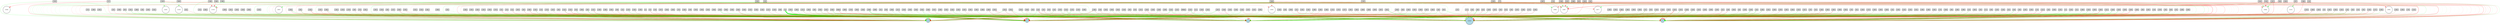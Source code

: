 digraph {
	node [fontsize=9 height=0.2 shape=circle width=0.2]
	x [fillcolor=lightgray shape=box style=filled]
	dx [fillcolor=lightgray shape=box style=filled]
	theta [fillcolor=lightgray shape=box style=filled]
	dtheta [fillcolor=lightgray shape=box style=filled]
	-5 [fillcolor=lightgray shape=box style=filled]
	-6 [fillcolor=lightgray shape=box style=filled]
	-7 [fillcolor=lightgray shape=box style=filled]
	-8 [fillcolor=lightgray shape=box style=filled]
	-9 [fillcolor=lightgray shape=box style=filled]
	-10 [fillcolor=lightgray shape=box style=filled]
	-11 [fillcolor=lightgray shape=box style=filled]
	-12 [fillcolor=lightgray shape=box style=filled]
	-13 [fillcolor=lightgray shape=box style=filled]
	-14 [fillcolor=lightgray shape=box style=filled]
	-15 [fillcolor=lightgray shape=box style=filled]
	-16 [fillcolor=lightgray shape=box style=filled]
	-17 [fillcolor=lightgray shape=box style=filled]
	-18 [fillcolor=lightgray shape=box style=filled]
	-19 [fillcolor=lightgray shape=box style=filled]
	-20 [fillcolor=lightgray shape=box style=filled]
	-21 [fillcolor=lightgray shape=box style=filled]
	-22 [fillcolor=lightgray shape=box style=filled]
	-23 [fillcolor=lightgray shape=box style=filled]
	-24 [fillcolor=lightgray shape=box style=filled]
	-25 [fillcolor=lightgray shape=box style=filled]
	-26 [fillcolor=lightgray shape=box style=filled]
	-27 [fillcolor=lightgray shape=box style=filled]
	-28 [fillcolor=lightgray shape=box style=filled]
	-29 [fillcolor=lightgray shape=box style=filled]
	-30 [fillcolor=lightgray shape=box style=filled]
	-31 [fillcolor=lightgray shape=box style=filled]
	-32 [fillcolor=lightgray shape=box style=filled]
	-33 [fillcolor=lightgray shape=box style=filled]
	-34 [fillcolor=lightgray shape=box style=filled]
	-35 [fillcolor=lightgray shape=box style=filled]
	-36 [fillcolor=lightgray shape=box style=filled]
	-37 [fillcolor=lightgray shape=box style=filled]
	-38 [fillcolor=lightgray shape=box style=filled]
	-39 [fillcolor=lightgray shape=box style=filled]
	-40 [fillcolor=lightgray shape=box style=filled]
	-41 [fillcolor=lightgray shape=box style=filled]
	-42 [fillcolor=lightgray shape=box style=filled]
	-43 [fillcolor=lightgray shape=box style=filled]
	-44 [fillcolor=lightgray shape=box style=filled]
	-45 [fillcolor=lightgray shape=box style=filled]
	-46 [fillcolor=lightgray shape=box style=filled]
	-47 [fillcolor=lightgray shape=box style=filled]
	-48 [fillcolor=lightgray shape=box style=filled]
	-49 [fillcolor=lightgray shape=box style=filled]
	-50 [fillcolor=lightgray shape=box style=filled]
	-51 [fillcolor=lightgray shape=box style=filled]
	-52 [fillcolor=lightgray shape=box style=filled]
	-53 [fillcolor=lightgray shape=box style=filled]
	-54 [fillcolor=lightgray shape=box style=filled]
	-55 [fillcolor=lightgray shape=box style=filled]
	-56 [fillcolor=lightgray shape=box style=filled]
	-57 [fillcolor=lightgray shape=box style=filled]
	-58 [fillcolor=lightgray shape=box style=filled]
	-59 [fillcolor=lightgray shape=box style=filled]
	-60 [fillcolor=lightgray shape=box style=filled]
	-61 [fillcolor=lightgray shape=box style=filled]
	-62 [fillcolor=lightgray shape=box style=filled]
	-63 [fillcolor=lightgray shape=box style=filled]
	-64 [fillcolor=lightgray shape=box style=filled]
	-65 [fillcolor=lightgray shape=box style=filled]
	-66 [fillcolor=lightgray shape=box style=filled]
	-67 [fillcolor=lightgray shape=box style=filled]
	-68 [fillcolor=lightgray shape=box style=filled]
	-69 [fillcolor=lightgray shape=box style=filled]
	-70 [fillcolor=lightgray shape=box style=filled]
	-71 [fillcolor=lightgray shape=box style=filled]
	-72 [fillcolor=lightgray shape=box style=filled]
	-73 [fillcolor=lightgray shape=box style=filled]
	-74 [fillcolor=lightgray shape=box style=filled]
	-75 [fillcolor=lightgray shape=box style=filled]
	-76 [fillcolor=lightgray shape=box style=filled]
	-77 [fillcolor=lightgray shape=box style=filled]
	-78 [fillcolor=lightgray shape=box style=filled]
	-79 [fillcolor=lightgray shape=box style=filled]
	-80 [fillcolor=lightgray shape=box style=filled]
	-81 [fillcolor=lightgray shape=box style=filled]
	-82 [fillcolor=lightgray shape=box style=filled]
	-83 [fillcolor=lightgray shape=box style=filled]
	-84 [fillcolor=lightgray shape=box style=filled]
	-85 [fillcolor=lightgray shape=box style=filled]
	-86 [fillcolor=lightgray shape=box style=filled]
	-87 [fillcolor=lightgray shape=box style=filled]
	-88 [fillcolor=lightgray shape=box style=filled]
	-89 [fillcolor=lightgray shape=box style=filled]
	-90 [fillcolor=lightgray shape=box style=filled]
	-91 [fillcolor=lightgray shape=box style=filled]
	-92 [fillcolor=lightgray shape=box style=filled]
	-93 [fillcolor=lightgray shape=box style=filled]
	-94 [fillcolor=lightgray shape=box style=filled]
	-95 [fillcolor=lightgray shape=box style=filled]
	-96 [fillcolor=lightgray shape=box style=filled]
	-97 [fillcolor=lightgray shape=box style=filled]
	-98 [fillcolor=lightgray shape=box style=filled]
	-99 [fillcolor=lightgray shape=box style=filled]
	-100 [fillcolor=lightgray shape=box style=filled]
	-101 [fillcolor=lightgray shape=box style=filled]
	-102 [fillcolor=lightgray shape=box style=filled]
	-103 [fillcolor=lightgray shape=box style=filled]
	-104 [fillcolor=lightgray shape=box style=filled]
	-105 [fillcolor=lightgray shape=box style=filled]
	-106 [fillcolor=lightgray shape=box style=filled]
	-107 [fillcolor=lightgray shape=box style=filled]
	-108 [fillcolor=lightgray shape=box style=filled]
	-109 [fillcolor=lightgray shape=box style=filled]
	-110 [fillcolor=lightgray shape=box style=filled]
	-111 [fillcolor=lightgray shape=box style=filled]
	-112 [fillcolor=lightgray shape=box style=filled]
	-113 [fillcolor=lightgray shape=box style=filled]
	-114 [fillcolor=lightgray shape=box style=filled]
	-115 [fillcolor=lightgray shape=box style=filled]
	-116 [fillcolor=lightgray shape=box style=filled]
	-117 [fillcolor=lightgray shape=box style=filled]
	-118 [fillcolor=lightgray shape=box style=filled]
	-119 [fillcolor=lightgray shape=box style=filled]
	-120 [fillcolor=lightgray shape=box style=filled]
	-121 [fillcolor=lightgray shape=box style=filled]
	-122 [fillcolor=lightgray shape=box style=filled]
	-123 [fillcolor=lightgray shape=box style=filled]
	-124 [fillcolor=lightgray shape=box style=filled]
	-125 [fillcolor=lightgray shape=box style=filled]
	-126 [fillcolor=lightgray shape=box style=filled]
	-127 [fillcolor=lightgray shape=box style=filled]
	-128 [fillcolor=lightgray shape=box style=filled]
	-129 [fillcolor=lightgray shape=box style=filled]
	-130 [fillcolor=lightgray shape=box style=filled]
	-131 [fillcolor=lightgray shape=box style=filled]
	-132 [fillcolor=lightgray shape=box style=filled]
	-133 [fillcolor=lightgray shape=box style=filled]
	-134 [fillcolor=lightgray shape=box style=filled]
	-135 [fillcolor=lightgray shape=box style=filled]
	-136 [fillcolor=lightgray shape=box style=filled]
	-137 [fillcolor=lightgray shape=box style=filled]
	-138 [fillcolor=lightgray shape=box style=filled]
	-139 [fillcolor=lightgray shape=box style=filled]
	-140 [fillcolor=lightgray shape=box style=filled]
	-141 [fillcolor=lightgray shape=box style=filled]
	-142 [fillcolor=lightgray shape=box style=filled]
	-143 [fillcolor=lightgray shape=box style=filled]
	-144 [fillcolor=lightgray shape=box style=filled]
	-145 [fillcolor=lightgray shape=box style=filled]
	-146 [fillcolor=lightgray shape=box style=filled]
	-147 [fillcolor=lightgray shape=box style=filled]
	-148 [fillcolor=lightgray shape=box style=filled]
	-149 [fillcolor=lightgray shape=box style=filled]
	-150 [fillcolor=lightgray shape=box style=filled]
	-151 [fillcolor=lightgray shape=box style=filled]
	-152 [fillcolor=lightgray shape=box style=filled]
	-153 [fillcolor=lightgray shape=box style=filled]
	-154 [fillcolor=lightgray shape=box style=filled]
	-155 [fillcolor=lightgray shape=box style=filled]
	-156 [fillcolor=lightgray shape=box style=filled]
	-157 [fillcolor=lightgray shape=box style=filled]
	-158 [fillcolor=lightgray shape=box style=filled]
	-159 [fillcolor=lightgray shape=box style=filled]
	-160 [fillcolor=lightgray shape=box style=filled]
	-161 [fillcolor=lightgray shape=box style=filled]
	-162 [fillcolor=lightgray shape=box style=filled]
	-163 [fillcolor=lightgray shape=box style=filled]
	-164 [fillcolor=lightgray shape=box style=filled]
	-165 [fillcolor=lightgray shape=box style=filled]
	-166 [fillcolor=lightgray shape=box style=filled]
	-167 [fillcolor=lightgray shape=box style=filled]
	-168 [fillcolor=lightgray shape=box style=filled]
	-169 [fillcolor=lightgray shape=box style=filled]
	-170 [fillcolor=lightgray shape=box style=filled]
	-171 [fillcolor=lightgray shape=box style=filled]
	-172 [fillcolor=lightgray shape=box style=filled]
	-173 [fillcolor=lightgray shape=box style=filled]
	-174 [fillcolor=lightgray shape=box style=filled]
	-175 [fillcolor=lightgray shape=box style=filled]
	-176 [fillcolor=lightgray shape=box style=filled]
	-177 [fillcolor=lightgray shape=box style=filled]
	-178 [fillcolor=lightgray shape=box style=filled]
	-179 [fillcolor=lightgray shape=box style=filled]
	-180 [fillcolor=lightgray shape=box style=filled]
	-181 [fillcolor=lightgray shape=box style=filled]
	-182 [fillcolor=lightgray shape=box style=filled]
	-183 [fillcolor=lightgray shape=box style=filled]
	-184 [fillcolor=lightgray shape=box style=filled]
	-185 [fillcolor=lightgray shape=box style=filled]
	-186 [fillcolor=lightgray shape=box style=filled]
	-187 [fillcolor=lightgray shape=box style=filled]
	-188 [fillcolor=lightgray shape=box style=filled]
	-189 [fillcolor=lightgray shape=box style=filled]
	-190 [fillcolor=lightgray shape=box style=filled]
	-191 [fillcolor=lightgray shape=box style=filled]
	-192 [fillcolor=lightgray shape=box style=filled]
	-193 [fillcolor=lightgray shape=box style=filled]
	-194 [fillcolor=lightgray shape=box style=filled]
	-195 [fillcolor=lightgray shape=box style=filled]
	-196 [fillcolor=lightgray shape=box style=filled]
	-197 [fillcolor=lightgray shape=box style=filled]
	-198 [fillcolor=lightgray shape=box style=filled]
	-199 [fillcolor=lightgray shape=box style=filled]
	-200 [fillcolor=lightgray shape=box style=filled]
	-201 [fillcolor=lightgray shape=box style=filled]
	-202 [fillcolor=lightgray shape=box style=filled]
	-203 [fillcolor=lightgray shape=box style=filled]
	-204 [fillcolor=lightgray shape=box style=filled]
	-205 [fillcolor=lightgray shape=box style=filled]
	-206 [fillcolor=lightgray shape=box style=filled]
	-207 [fillcolor=lightgray shape=box style=filled]
	-208 [fillcolor=lightgray shape=box style=filled]
	-209 [fillcolor=lightgray shape=box style=filled]
	-210 [fillcolor=lightgray shape=box style=filled]
	-211 [fillcolor=lightgray shape=box style=filled]
	-212 [fillcolor=lightgray shape=box style=filled]
	-213 [fillcolor=lightgray shape=box style=filled]
	-214 [fillcolor=lightgray shape=box style=filled]
	-215 [fillcolor=lightgray shape=box style=filled]
	-216 [fillcolor=lightgray shape=box style=filled]
	-217 [fillcolor=lightgray shape=box style=filled]
	-218 [fillcolor=lightgray shape=box style=filled]
	-219 [fillcolor=lightgray shape=box style=filled]
	-220 [fillcolor=lightgray shape=box style=filled]
	-221 [fillcolor=lightgray shape=box style=filled]
	-222 [fillcolor=lightgray shape=box style=filled]
	-223 [fillcolor=lightgray shape=box style=filled]
	-224 [fillcolor=lightgray shape=box style=filled]
	-225 [fillcolor=lightgray shape=box style=filled]
	-226 [fillcolor=lightgray shape=box style=filled]
	-227 [fillcolor=lightgray shape=box style=filled]
	-228 [fillcolor=lightgray shape=box style=filled]
	-229 [fillcolor=lightgray shape=box style=filled]
	-230 [fillcolor=lightgray shape=box style=filled]
	-231 [fillcolor=lightgray shape=box style=filled]
	-232 [fillcolor=lightgray shape=box style=filled]
	-233 [fillcolor=lightgray shape=box style=filled]
	-234 [fillcolor=lightgray shape=box style=filled]
	-235 [fillcolor=lightgray shape=box style=filled]
	-236 [fillcolor=lightgray shape=box style=filled]
	-237 [fillcolor=lightgray shape=box style=filled]
	-238 [fillcolor=lightgray shape=box style=filled]
	-239 [fillcolor=lightgray shape=box style=filled]
	-240 [fillcolor=lightgray shape=box style=filled]
	-241 [fillcolor=lightgray shape=box style=filled]
	-242 [fillcolor=lightgray shape=box style=filled]
	-243 [fillcolor=lightgray shape=box style=filled]
	-244 [fillcolor=lightgray shape=box style=filled]
	-245 [fillcolor=lightgray shape=box style=filled]
	-246 [fillcolor=lightgray shape=box style=filled]
	-247 [fillcolor=lightgray shape=box style=filled]
	-248 [fillcolor=lightgray shape=box style=filled]
	-249 [fillcolor=lightgray shape=box style=filled]
	-250 [fillcolor=lightgray shape=box style=filled]
	-251 [fillcolor=lightgray shape=box style=filled]
	-252 [fillcolor=lightgray shape=box style=filled]
	-253 [fillcolor=lightgray shape=box style=filled]
	-254 [fillcolor=lightgray shape=box style=filled]
	-255 [fillcolor=lightgray shape=box style=filled]
	-256 [fillcolor=lightgray shape=box style=filled]
	-257 [fillcolor=lightgray shape=box style=filled]
	-258 [fillcolor=lightgray shape=box style=filled]
	-259 [fillcolor=lightgray shape=box style=filled]
	-260 [fillcolor=lightgray shape=box style=filled]
	-261 [fillcolor=lightgray shape=box style=filled]
	-262 [fillcolor=lightgray shape=box style=filled]
	-263 [fillcolor=lightgray shape=box style=filled]
	-264 [fillcolor=lightgray shape=box style=filled]
	-265 [fillcolor=lightgray shape=box style=filled]
	-266 [fillcolor=lightgray shape=box style=filled]
	-267 [fillcolor=lightgray shape=box style=filled]
	-268 [fillcolor=lightgray shape=box style=filled]
	-269 [fillcolor=lightgray shape=box style=filled]
	-270 [fillcolor=lightgray shape=box style=filled]
	-271 [fillcolor=lightgray shape=box style=filled]
	-272 [fillcolor=lightgray shape=box style=filled]
	-273 [fillcolor=lightgray shape=box style=filled]
	-274 [fillcolor=lightgray shape=box style=filled]
	-275 [fillcolor=lightgray shape=box style=filled]
	-276 [fillcolor=lightgray shape=box style=filled]
	-277 [fillcolor=lightgray shape=box style=filled]
	-278 [fillcolor=lightgray shape=box style=filled]
	-279 [fillcolor=lightgray shape=box style=filled]
	-280 [fillcolor=lightgray shape=box style=filled]
	-281 [fillcolor=lightgray shape=box style=filled]
	-282 [fillcolor=lightgray shape=box style=filled]
	-283 [fillcolor=lightgray shape=box style=filled]
	-284 [fillcolor=lightgray shape=box style=filled]
	-285 [fillcolor=lightgray shape=box style=filled]
	-286 [fillcolor=lightgray shape=box style=filled]
	-287 [fillcolor=lightgray shape=box style=filled]
	-288 [fillcolor=lightgray shape=box style=filled]
	-289 [fillcolor=lightgray shape=box style=filled]
	-290 [fillcolor=lightgray shape=box style=filled]
	-291 [fillcolor=lightgray shape=box style=filled]
	-292 [fillcolor=lightgray shape=box style=filled]
	-293 [fillcolor=lightgray shape=box style=filled]
	-294 [fillcolor=lightgray shape=box style=filled]
	-295 [fillcolor=lightgray shape=box style=filled]
	-296 [fillcolor=lightgray shape=box style=filled]
	-297 [fillcolor=lightgray shape=box style=filled]
	-298 [fillcolor=lightgray shape=box style=filled]
	-299 [fillcolor=lightgray shape=box style=filled]
	-300 [fillcolor=lightgray shape=box style=filled]
	-301 [fillcolor=lightgray shape=box style=filled]
	-302 [fillcolor=lightgray shape=box style=filled]
	-303 [fillcolor=lightgray shape=box style=filled]
	-304 [fillcolor=lightgray shape=box style=filled]
	-305 [fillcolor=lightgray shape=box style=filled]
	-306 [fillcolor=lightgray shape=box style=filled]
	-307 [fillcolor=lightgray shape=box style=filled]
	-308 [fillcolor=lightgray shape=box style=filled]
	-309 [fillcolor=lightgray shape=box style=filled]
	-310 [fillcolor=lightgray shape=box style=filled]
	-311 [fillcolor=lightgray shape=box style=filled]
	-312 [fillcolor=lightgray shape=box style=filled]
	-313 [fillcolor=lightgray shape=box style=filled]
	-314 [fillcolor=lightgray shape=box style=filled]
	-315 [fillcolor=lightgray shape=box style=filled]
	-316 [fillcolor=lightgray shape=box style=filled]
	-317 [fillcolor=lightgray shape=box style=filled]
	-318 [fillcolor=lightgray shape=box style=filled]
	-319 [fillcolor=lightgray shape=box style=filled]
	-320 [fillcolor=lightgray shape=box style=filled]
	-321 [fillcolor=lightgray shape=box style=filled]
	-322 [fillcolor=lightgray shape=box style=filled]
	-323 [fillcolor=lightgray shape=box style=filled]
	-324 [fillcolor=lightgray shape=box style=filled]
	-325 [fillcolor=lightgray shape=box style=filled]
	-326 [fillcolor=lightgray shape=box style=filled]
	-327 [fillcolor=lightgray shape=box style=filled]
	-328 [fillcolor=lightgray shape=box style=filled]
	-329 [fillcolor=lightgray shape=box style=filled]
	-330 [fillcolor=lightgray shape=box style=filled]
	-331 [fillcolor=lightgray shape=box style=filled]
	-332 [fillcolor=lightgray shape=box style=filled]
	-333 [fillcolor=lightgray shape=box style=filled]
	-334 [fillcolor=lightgray shape=box style=filled]
	-335 [fillcolor=lightgray shape=box style=filled]
	-336 [fillcolor=lightgray shape=box style=filled]
	-337 [fillcolor=lightgray shape=box style=filled]
	-338 [fillcolor=lightgray shape=box style=filled]
	-339 [fillcolor=lightgray shape=box style=filled]
	-340 [fillcolor=lightgray shape=box style=filled]
	-341 [fillcolor=lightgray shape=box style=filled]
	-342 [fillcolor=lightgray shape=box style=filled]
	-343 [fillcolor=lightgray shape=box style=filled]
	-344 [fillcolor=lightgray shape=box style=filled]
	-345 [fillcolor=lightgray shape=box style=filled]
	-346 [fillcolor=lightgray shape=box style=filled]
	-347 [fillcolor=lightgray shape=box style=filled]
	-348 [fillcolor=lightgray shape=box style=filled]
	-349 [fillcolor=lightgray shape=box style=filled]
	-350 [fillcolor=lightgray shape=box style=filled]
	-351 [fillcolor=lightgray shape=box style=filled]
	-352 [fillcolor=lightgray shape=box style=filled]
	-353 [fillcolor=lightgray shape=box style=filled]
	-354 [fillcolor=lightgray shape=box style=filled]
	-355 [fillcolor=lightgray shape=box style=filled]
	-356 [fillcolor=lightgray shape=box style=filled]
	-357 [fillcolor=lightgray shape=box style=filled]
	-358 [fillcolor=lightgray shape=box style=filled]
	-359 [fillcolor=lightgray shape=box style=filled]
	-360 [fillcolor=lightgray shape=box style=filled]
	-361 [fillcolor=lightgray shape=box style=filled]
	-362 [fillcolor=lightgray shape=box style=filled]
	-363 [fillcolor=lightgray shape=box style=filled]
	-364 [fillcolor=lightgray shape=box style=filled]
	control [fillcolor=lightblue style=filled]
	1 [fillcolor=lightblue style=filled]
	2 [fillcolor=lightblue style=filled]
	3 [fillcolor=lightblue style=filled]
	4 [fillcolor=lightblue style=filled]
	13503 [fillcolor=white style=filled]
	13992 [fillcolor=white style=filled]
	13994 [fillcolor=white style=filled]
	13837 [fillcolor=white style=filled]
	14159 [fillcolor=white style=filled]
	13456 [fillcolor=white style=filled]
	14132 [fillcolor=white style=filled]
	12887 [fillcolor=white style=filled]
	14202 [fillcolor=white style=filled]
	13948 [fillcolor=white style=filled]
	14077 [fillcolor=white style=filled]
	12159 [fillcolor=white style=filled]
	x -> control [color=red penwidth=0.20348421159936042 style=dotted]
	x -> 1 [color=red penwidth=0.43916272422005664 style=dotted]
	x -> 3 [color=red penwidth=0.2601393140509669 style=dotted]
	x -> 4 [color=red penwidth=0.5965616863345 style=dotted]
	dx -> 1 [color=red penwidth=0.4087855072702504 style=solid]
	dx -> 2 [color=red penwidth=0.4648924114315611 style=dotted]
	dx -> 3 [color=green penwidth=0.22535232339910072 style=solid]
	theta -> 1 [color=green penwidth=0.25470897619580096 style=dotted]
	theta -> 2 [color=red penwidth=0.7671787076263873 style=solid]
	theta -> 3 [color=red penwidth=0.3764461056323005 style=solid]
	theta -> 4 [color=red penwidth=0.2578123939356217 style=dotted]
	dtheta -> control [color=red penwidth=0.18580502815221467 style=dotted]
	dtheta -> 1 [color=green penwidth=0.3269431148228107 style=dotted]
	dtheta -> 2 [color=green penwidth=0.7377103263781581 style=dotted]
	dtheta -> 3 [color=red penwidth=0.6714424745221322 style=dotted]
	dtheta -> 4 [color=green penwidth=0.10659231675081211 style=solid]
	-5 -> control [color=green penwidth=0.5858653277735353 style=solid]
	-5 -> 1 [color=green penwidth=0.27963244882849325 style=solid]
	-5 -> 2 [color=green penwidth=0.24148741893458273 style=dotted]
	-5 -> 3 [color=red penwidth=0.4436850312038657 style=dotted]
	-6 -> control [color=green penwidth=0.33414367491816904 style=dotted]
	-6 -> 2 [color=green penwidth=0.17787434907079633 style=dotted]
	-6 -> 3 [color=green penwidth=0.24391059957883693 style=dotted]
	-7 -> control [color=red penwidth=0.10924571582375145 style=dotted]
	-7 -> 1 [color=red penwidth=0.2207119310557738 style=solid]
	-7 -> 2 [color=red penwidth=0.14619616467973467 style=solid]
	-7 -> 3 [color=red penwidth=0.37145455609742584 style=solid]
	-7 -> 4 [color=green penwidth=0.1505880089005358 style=solid]
	-8 -> control [color=green penwidth=0.2742799206068991 style=solid]
	-8 -> 1 [color=red penwidth=0.8239016557507592 style=solid]
	-8 -> 3 [color=green penwidth=0.11295432008805864 style=solid]
	-8 -> 4 [color=red penwidth=0.512055189183159 style=dotted]
	-9 -> 1 [color=red penwidth=0.288846993881368 style=dotted]
	-9 -> 2 [color=green penwidth=0.7067662649637209 style=solid]
	-9 -> 3 [color=green penwidth=5.583934696649305 style=solid]
	-9 -> 4 [color=green penwidth=0.2398304420621218 style=solid]
	-11 -> control [color=red penwidth=0.5171392218504987 style=dotted]
	-11 -> 1 [color=red penwidth=0.37608013410912267 style=dotted]
	-11 -> 2 [color=green penwidth=0.28615685000281843 style=dotted]
	-11 -> 3 [color=red penwidth=0.4882230152251531 style=solid]
	-11 -> 4 [color=red penwidth=0.4415269398406094 style=solid]
	-12 -> 1 [color=green penwidth=0.29005851931562066 style=dotted]
	-12 -> 3 [color=red penwidth=0.5632982007616997 style=dotted]
	-12 -> 4 [color=green penwidth=0.27985738837520563 style=dotted]
	-13 -> 2 [color=red penwidth=0.31753635846032413 style=solid]
	-13 -> 3 [color=red penwidth=0.22106627041629026 style=dotted]
	-13 -> 4 [color=red penwidth=0.345066922075536 style=solid]
	-14 -> control [color=green penwidth=0.12304928302610942 style=dotted]
	-14 -> 1 [color=green penwidth=0.36680427663830506 style=solid]
	-14 -> 4 [color=red penwidth=0.3259271653758996 style=dotted]
	-15 -> control [color=red penwidth=0.11746397666722308 style=solid]
	-15 -> 1 [color=red penwidth=0.3642098210645366 style=dotted]
	-15 -> 3 [color=green penwidth=0.4122007387089346 style=solid]
	-15 -> 4 [color=red penwidth=0.24582430924679854 style=dotted]
	-16 -> control [color=green penwidth=0.2817729578674567 style=solid]
	-16 -> 2 [color=red penwidth=0.10257594289169863 style=solid]
	-16 -> 3 [color=red penwidth=0.17604002997609436 style=dotted]
	-17 -> control [color=green penwidth=0.3366346769190848 style=solid]
	-17 -> 1 [color=red penwidth=0.17163749746685214 style=dotted]
	-17 -> 3 [color=red penwidth=0.5079943955741351 style=solid]
	-17 -> 4 [color=red penwidth=0.619064706319827 style=solid]
	-18 -> control [color=red penwidth=0.2690585802302068 style=dotted]
	-18 -> 1 [color=green penwidth=0.5444656542185216 style=dotted]
	-18 -> 3 [color=red penwidth=0.23112647620092316 style=dotted]
	-18 -> 4 [color=red penwidth=0.3914045516102499 style=solid]
	-19 -> control [color=red penwidth=0.21797724371545485 style=solid]
	-19 -> 1 [color=green penwidth=1.03059396732641 style=solid]
	-19 -> 2 [color=green penwidth=0.6114788841461976 style=dotted]
	-19 -> 4 [color=green penwidth=0.35060949139553654 style=dotted]
	-20 -> control [color=green penwidth=0.5046915723695553 style=dotted]
	-20 -> 1 [color=red penwidth=1.1724389271997904 style=solid]
	-20 -> 2 [color=red penwidth=0.29692156671984604 style=solid]
	-20 -> 3 [color=green penwidth=0.48228205212837705 style=solid]
	-20 -> 4 [color=green penwidth=0.16246605847145185 style=solid]
	-21 -> control [color=green penwidth=0.6076646986854872 style=dotted]
	-21 -> 1 [color=green penwidth=0.5668699684878995 style=dotted]
	-21 -> 2 [color=green penwidth=0.2706780433136704 style=solid]
	-21 -> 3 [color=red penwidth=0.19912708945183616 style=dotted]
	-22 -> control [color=red penwidth=0.25741978359834483 style=dotted]
	-22 -> 1 [color=red penwidth=0.1798134885586007 style=dotted]
	-22 -> 2 [color=green penwidth=0.7361108250842766 style=solid]
	-22 -> 3 [color=red penwidth=0.4165296893035333 style=dotted]
	-23 -> control [color=green penwidth=0.37889234691970974 style=solid]
	-23 -> 1 [color=green penwidth=0.32886714976291975 style=solid]
	-23 -> 2 [color=red penwidth=0.6991512596716337 style=dotted]
	-23 -> 4 [color=green penwidth=0.22481129107536607 style=dotted]
	-24 -> control [color=green penwidth=0.3399978789659055 style=solid]
	-24 -> 1 [color=green penwidth=0.4091392605869064 style=solid]
	-24 -> 2 [color=green penwidth=0.20375320282945308 style=dotted]
	-24 -> 4 [color=green penwidth=0.2004300369240914 style=solid]
	-25 -> control [color=green penwidth=0.7130721581807428 style=dotted]
	-25 -> 4 [color=green penwidth=0.22408370035710967 style=solid]
	-26 -> control [color=red penwidth=0.43647062997731334 style=solid]
	-26 -> 1 [color=green penwidth=0.4808916282457524 style=dotted]
	-26 -> 2 [color=red penwidth=0.4455981085375753 style=solid]
	-26 -> 3 [color=red penwidth=0.2061335709891124 style=dotted]
	-26 -> 4 [color=red penwidth=0.1560951546793724 style=dotted]
	-27 -> control [color=green penwidth=0.12928694816713676 style=dotted]
	-27 -> 1 [color=red penwidth=0.2523437608600271 style=dotted]
	-27 -> 2 [color=red penwidth=0.4876063287865622 style=dotted]
	-27 -> 3 [color=green penwidth=0.17753777438702606 style=solid]
	-27 -> 4 [color=red penwidth=0.3027770081179417 style=dotted]
	-28 -> control [color=green penwidth=0.6142390852517895 style=dotted]
	-28 -> 2 [color=red penwidth=0.2929087983958461 style=solid]
	-28 -> 4 [color=green penwidth=0.2229122607969442 style=dotted]
	-29 -> control [color=red penwidth=0.14042403942154272 style=dotted]
	-29 -> 2 [color=green penwidth=0.10981190959790957 style=solid]
	-29 -> 3 [color=green penwidth=0.3849857567241547 style=solid]
	-29 -> 4 [color=red penwidth=0.16169960692213903 style=solid]
	-30 -> control [color=green penwidth=0.2540004142709694 style=dotted]
	-30 -> 1 [color=red penwidth=0.22267261261170382 style=dotted]
	-30 -> 2 [color=green penwidth=0.7633841294964705 style=dotted]
	-30 -> 3 [color=green penwidth=0.5746559297781686 style=dotted]
	-30 -> 4 [color=green penwidth=0.19314334465885308 style=solid]
	-31 -> control [color=red penwidth=0.3961231832790668 style=dotted]
	-31 -> 1 [color=red penwidth=0.530023536068361 style=solid]
	-31 -> 3 [color=red penwidth=0.2766939139341274 style=dotted]
	-31 -> 4 [color=red penwidth=0.5563715380759172 style=solid]
	-32 -> control [color=green penwidth=0.15559740067705158 style=dotted]
	-32 -> 1 [color=red penwidth=0.19053373327161444 style=dotted]
	-32 -> 2 [color=red penwidth=0.7257271928529913 style=solid]
	-32 -> 3 [color=red penwidth=0.22256666777046996 style=dotted]
	-32 -> 4 [color=red penwidth=0.30405700519157364 style=solid]
	-33 -> control [color=red penwidth=0.13213775270750844 style=dotted]
	-33 -> 1 [color=green penwidth=1.093773855026986 style=solid]
	-33 -> 2 [color=red penwidth=0.6104536800793416 style=solid]
	-34 -> control [color=red penwidth=0.28377271236639146 style=dotted]
	-34 -> 1 [color=green penwidth=0.2571711817564738 style=solid]
	-34 -> 2 [color=red penwidth=0.8508846025214734 style=dotted]
	-34 -> 3 [color=red penwidth=0.5769098459945974 style=solid]
	-34 -> 4 [color=green penwidth=0.12758123943653263 style=solid]
	-35 -> 1 [color=green penwidth=0.1927381869674701 style=solid]
	-35 -> 2 [color=green penwidth=0.9112757539860962 style=dotted]
	-35 -> 4 [color=red penwidth=0.14958559719616976 style=solid]
	-36 -> control [color=green penwidth=0.20407578547854094 style=solid]
	-36 -> 2 [color=green penwidth=0.4049125037690655 style=solid]
	-36 -> 3 [color=red penwidth=0.14124392534055732 style=solid]
	-37 -> control [color=green penwidth=0.9315849546428602 style=solid]
	-37 -> 1 [color=green penwidth=0.1088930851446304 style=solid]
	-37 -> 2 [color=red penwidth=0.4049350039360047 style=dotted]
	-37 -> 3 [color=red penwidth=0.867375715579728 style=dotted]
	-37 -> 4 [color=red penwidth=0.18212195671685316 style=solid]
	-38 -> 1 [color=red penwidth=0.48849059434336684 style=dotted]
	-38 -> 3 [color=red penwidth=0.8098527500008214 style=dotted]
	-38 -> 4 [color=green penwidth=0.11019632740914859 style=solid]
	-39 -> 1 [color=red penwidth=0.37616050658464784 style=solid]
	-39 -> 2 [color=red penwidth=0.48352653464668693 style=solid]
	-39 -> 3 [color=red penwidth=0.30038544149495106 style=solid]
	-40 -> 1 [color=green penwidth=0.20749915614146497 style=dotted]
	-40 -> 2 [color=red penwidth=0.722697838192371 style=solid]
	-40 -> 3 [color=green penwidth=0.4341863364735472 style=solid]
	-41 -> 1 [color=red penwidth=0.19120453989048647 style=dotted]
	-41 -> 2 [color=red penwidth=0.545506500568045 style=dotted]
	-41 -> 3 [color=green penwidth=0.2892019545584779 style=dotted]
	-41 -> 4 [color=red penwidth=0.3131506172459929 style=dotted]
	-42 -> control [color=green penwidth=0.273462206058146 style=dotted]
	-42 -> 2 [color=red penwidth=0.3399717769606757 style=dotted]
	-42 -> 3 [color=red penwidth=0.898510190686462 style=dotted]
	-42 -> 4 [color=green penwidth=0.6045077928614918 style=solid]
	-43 -> 1 [color=green penwidth=0.9022386563302592 style=dotted]
	-43 -> 2 [color=red penwidth=0.3626148283961088 style=solid]
	-43 -> 4 [color=red penwidth=0.4163623230115535 style=dotted]
	-44 -> control [color=red penwidth=0.1360957118726763 style=dotted]
	-44 -> 1 [color=red penwidth=0.3866127286080695 style=solid]
	-44 -> 2 [color=red penwidth=0.4108379794898701 style=dotted]
	-44 -> 4 [color=green penwidth=0.16907014345420873 style=solid]
	-45 -> control [color=green penwidth=0.1429334618797049 style=solid]
	-45 -> 2 [color=green penwidth=0.537928130167183 style=solid]
	-45 -> 3 [color=green penwidth=0.16082185260838744 style=dotted]
	-45 -> 4 [color=green penwidth=0.3066824672008446 style=solid]
	-46 -> control [color=green penwidth=0.199764695632768 style=dotted]
	-46 -> 1 [color=red penwidth=0.3108389657810754 style=solid]
	-46 -> 4 [color=green penwidth=0.13368609998184275 style=dotted]
	-47 -> 1 [color=red penwidth=0.38835488946539265 style=solid]
	-47 -> 2 [color=green penwidth=0.27515694117128053 style=solid]
	-47 -> 3 [color=red penwidth=0.668317402118707 style=solid]
	-48 -> 1 [color=red penwidth=0.5170742020724194 style=dotted]
	-48 -> 2 [color=green penwidth=0.5069150170808845 style=solid]
	-49 -> control [color=green penwidth=0.15704878599409877 style=solid]
	-49 -> 1 [color=green penwidth=0.1403785963147412 style=dotted]
	-49 -> 2 [color=red penwidth=0.540205093032571 style=solid]
	-49 -> 3 [color=green penwidth=0.6447561110425309 style=solid]
	-49 -> 4 [color=red penwidth=0.5437385889520753 style=dotted]
	-50 -> control [color=red penwidth=0.9557323365559934 style=solid]
	-50 -> 1 [color=green penwidth=0.6758921845186837 style=dotted]
	-50 -> 2 [color=red penwidth=0.2246911965982864 style=dotted]
	-50 -> 3 [color=green penwidth=0.3125253549453353 style=solid]
	-50 -> 4 [color=red penwidth=0.12009885637246953 style=solid]
	-51 -> control [color=green penwidth=0.17483547619957507 style=dotted]
	-51 -> 1 [color=green penwidth=0.19373688473873368 style=solid]
	-51 -> 3 [color=red penwidth=0.5770972339290197 style=solid]
	-51 -> 4 [color=red penwidth=0.40679976149854435 style=solid]
	-52 -> control [color=green penwidth=0.21118199808082333 style=dotted]
	-52 -> 1 [color=green penwidth=0.25781061754670703 style=dotted]
	-52 -> 3 [color=red penwidth=0.6885455896233275 style=solid]
	-53 -> control [color=red penwidth=0.203276448130844 style=dotted]
	-53 -> 1 [color=red penwidth=0.1001614201055392 style=dotted]
	-53 -> 2 [color=green penwidth=0.26172541163665747 style=dotted]
	-53 -> 3 [color=red penwidth=0.902242462548303 style=dotted]
	-54 -> control [color=red penwidth=0.3403745970878075 style=dotted]
	-54 -> 1 [color=red penwidth=0.21168193710978944 style=solid]
	-54 -> 2 [color=green penwidth=0.2594874955511898 style=dotted]
	-55 -> control [color=red penwidth=0.2786565033877203 style=solid]
	-55 -> 1 [color=red penwidth=0.8479893522587822 style=dotted]
	-55 -> 2 [color=red penwidth=0.12715929606202667 style=dotted]
	-55 -> 3 [color=green penwidth=0.17636178196510943 style=solid]
	-56 -> control [color=green penwidth=0.11483509275532114 style=solid]
	-56 -> 1 [color=green penwidth=0.27800956482901495 style=dotted]
	-56 -> 2 [color=red penwidth=0.3126337411644954 style=dotted]
	-56 -> 3 [color=green penwidth=0.21704673873555658 style=solid]
	-56 -> 4 [color=red penwidth=0.1907209668366411 style=dotted]
	-57 -> control [color=green penwidth=0.2743124797642539 style=solid]
	-57 -> 1 [color=green penwidth=0.17585581553355478 style=dotted]
	-57 -> 2 [color=red penwidth=1.0029774252160115 style=solid]
	-57 -> 3 [color=red penwidth=0.37273808774625694 style=dotted]
	-57 -> 4 [color=green penwidth=0.36042967303816253 style=dotted]
	-58 -> control [color=red penwidth=0.19710435025220496 style=dotted]
	-58 -> 3 [color=red penwidth=0.35025768405439783 style=solid]
	-58 -> 4 [color=red penwidth=0.32628795896122204 style=dotted]
	-59 -> control [color=green penwidth=0.5541607814866857 style=dotted]
	-59 -> 1 [color=green penwidth=0.1653758068643805 style=solid]
	-59 -> 3 [color=red penwidth=0.5220558528641601 style=solid]
	-60 -> 1 [color=green penwidth=0.3417582575770198 style=solid]
	-60 -> 2 [color=green penwidth=0.6411410137084006 style=dotted]
	-60 -> 3 [color=red penwidth=0.249322002263091 style=solid]
	-60 -> 4 [color=red penwidth=0.8025539462593775 style=dotted]
	-61 -> 1 [color=red penwidth=0.40350049325346327 style=solid]
	-61 -> 3 [color=red penwidth=0.26864098371268985 style=solid]
	-62 -> control [color=green penwidth=0.10676125021082174 style=solid]
	-62 -> 1 [color=red penwidth=0.3948634618067336 style=dotted]
	-62 -> 2 [color=red penwidth=0.3635896467242081 style=dotted]
	-62 -> 3 [color=red penwidth=0.19377271583151584 style=solid]
	-63 -> control [color=red penwidth=0.22767709250595028 style=solid]
	-63 -> 1 [color=red penwidth=0.2265923262724829 style=solid]
	-63 -> 2 [color=green penwidth=0.381620384820464 style=dotted]
	-63 -> 3 [color=green penwidth=0.13348800661447363 style=dotted]
	-63 -> 4 [color=red penwidth=0.34313994112221213 style=dotted]
	-64 -> control [color=green penwidth=0.12973865576357088 style=dotted]
	-64 -> 1 [color=green penwidth=0.8580473774799816 style=dotted]
	-64 -> 2 [color=green penwidth=0.7744164868346702 style=solid]
	-64 -> 3 [color=green penwidth=0.5288679685293329 style=dotted]
	-65 -> 2 [color=green penwidth=0.39945538602895736 style=solid]
	-65 -> 3 [color=red penwidth=0.371635181751358 style=dotted]
	-65 -> 4 [color=red penwidth=0.21634145287038192 style=solid]
	-66 -> control [color=green penwidth=0.11429638928601832 style=solid]
	-66 -> 1 [color=red penwidth=0.15125809879429675 style=dotted]
	-66 -> 3 [color=red penwidth=0.36164994086930446 style=dotted]
	-66 -> 4 [color=green penwidth=0.16869676766121613 style=dotted]
	-67 -> 1 [color=red penwidth=0.18814213529225238 style=solid]
	-67 -> 4 [color=red penwidth=0.23950562908711068 style=solid]
	-68 -> 2 [color=green penwidth=0.16154266942922968 style=dotted]
	-68 -> 3 [color=green penwidth=0.2581452902935436 style=dotted]
	-69 -> control [color=red penwidth=0.8355696257204643 style=solid]
	-69 -> 2 [color=green penwidth=1.3906139979372931 style=dotted]
	-69 -> 3 [color=green penwidth=0.2915407604140392 style=solid]
	-70 -> control [color=red penwidth=0.1545489307168751 style=solid]
	-70 -> 3 [color=green penwidth=0.3647048032467184 style=solid]
	-70 -> 4 [color=red penwidth=0.5995169720123494 style=solid]
	-71 -> control [color=red penwidth=0.35112828923581907 style=dotted]
	-71 -> 1 [color=red penwidth=0.38716672010612063 style=solid]
	-71 -> 2 [color=red penwidth=0.45378371662427974 style=dotted]
	-71 -> 3 [color=green penwidth=0.446879573759317 style=solid]
	-72 -> 3 [color=red penwidth=0.2265893353717998 style=dotted]
	-72 -> 4 [color=green penwidth=0.307295491809496 style=solid]
	-73 -> control [color=green penwidth=0.4781952707826268 style=solid]
	-73 -> 2 [color=red penwidth=0.6239616389040065 style=solid]
	-73 -> 4 [color=red penwidth=0.2167106107963378 style=dotted]
	-74 -> 1 [color=green penwidth=0.32651429135347954 style=dotted]
	-74 -> 2 [color=red penwidth=0.31172960216518275 style=dotted]
	-74 -> 3 [color=green penwidth=0.39612621508978607 style=solid]
	-74 -> 4 [color=green penwidth=0.3863023843677582 style=dotted]
	-75 -> 1 [color=red penwidth=0.4483368528264431 style=solid]
	-75 -> 2 [color=green penwidth=0.11426695237360503 style=solid]
	-75 -> 3 [color=green penwidth=0.1145544009616468 style=dotted]
	-76 -> control [color=red penwidth=0.15817531316895156 style=dotted]
	-76 -> 2 [color=red penwidth=0.11608775469569306 style=solid]
	-77 -> control [color=red penwidth=0.7423837988473446 style=solid]
	-77 -> 2 [color=red penwidth=0.7967399980834174 style=dotted]
	-77 -> 3 [color=green penwidth=0.15938935312171834 style=dotted]
	-77 -> 4 [color=red penwidth=0.14229303483173275 style=dotted]
	-78 -> 1 [color=green penwidth=0.5145866723506582 style=solid]
	-78 -> 3 [color=red penwidth=0.6033753215294188 style=dotted]
	-79 -> control [color=red penwidth=0.39309799843424487 style=dotted]
	-79 -> 1 [color=red penwidth=0.15919762119513103 style=dotted]
	-79 -> 2 [color=green penwidth=1.1960682907877929 style=dotted]
	-79 -> 4 [color=red penwidth=0.38003560521513946 style=solid]
	-80 -> control [color=green penwidth=0.32798186770675664 style=dotted]
	-80 -> 1 [color=red penwidth=0.3160974336443741 style=dotted]
	-80 -> 2 [color=green penwidth=0.1806382083013197 style=solid]
	-80 -> 3 [color=red penwidth=0.18509334175467307 style=dotted]
	-81 -> control [color=red penwidth=0.3516937023571043 style=dotted]
	-81 -> 1 [color=red penwidth=0.30834951558229273 style=solid]
	-81 -> 2 [color=green penwidth=0.19806578535216485 style=solid]
	-81 -> 4 [color=green penwidth=0.25995141880563505 style=solid]
	-82 -> control [color=green penwidth=0.5326130473815752 style=solid]
	-82 -> 1 [color=red penwidth=0.3071631810804637 style=dotted]
	-82 -> 2 [color=red penwidth=0.15336325325335043 style=dotted]
	-83 -> control [color=red penwidth=0.6682960760309012 style=solid]
	-83 -> 1 [color=green penwidth=0.8646530264386796 style=dotted]
	-83 -> 3 [color=red penwidth=0.6552313438786592 style=dotted]
	-83 -> 4 [color=red penwidth=0.141588384400189 style=dotted]
	-84 -> control [color=red penwidth=0.6548524079269484 style=dotted]
	-84 -> 1 [color=green penwidth=0.42091403317140597 style=solid]
	-84 -> 2 [color=green penwidth=0.31834657608513517 style=solid]
	-84 -> 3 [color=red penwidth=0.20720555794968415 style=solid]
	-84 -> 4 [color=red penwidth=0.5727424233572471 style=dotted]
	-85 -> 1 [color=green penwidth=0.36902074088011805 style=solid]
	-85 -> 4 [color=green penwidth=0.33160299089034684 style=solid]
	-86 -> control [color=green penwidth=0.2582803425387324 style=solid]
	-86 -> 1 [color=red penwidth=0.15191239258148698 style=dotted]
	-87 -> control [color=red penwidth=0.3338777326507266 style=dotted]
	-87 -> 1 [color=red penwidth=0.7481861582948837 style=dotted]
	-87 -> 2 [color=red penwidth=0.3612369065149732 style=solid]
	-88 -> 2 [color=green penwidth=0.11063121517015902 style=dotted]
	-88 -> 4 [color=red penwidth=0.6360945275023248 style=solid]
	-89 -> control [color=green penwidth=0.8695009731296878 style=solid]
	-89 -> 1 [color=green penwidth=0.33667951188201184 style=solid]
	-89 -> 2 [color=green penwidth=0.20745560039200955 style=solid]
	-89 -> 3 [color=red penwidth=0.1802006130222491 style=dotted]
	-89 -> 4 [color=green penwidth=0.5412305193709732 style=dotted]
	-90 -> 1 [color=green penwidth=0.2615360822318543 style=solid]
	-90 -> 2 [color=red penwidth=0.19383333876835246 style=solid]
	-90 -> 3 [color=red penwidth=0.3444244501052698 style=solid]
	-90 -> 4 [color=green penwidth=0.29752348236524484 style=dotted]
	-91 -> control [color=red penwidth=0.375754755453399 style=solid]
	-91 -> 2 [color=green penwidth=0.25932018811791596 style=dotted]
	-91 -> 3 [color=red penwidth=1.29632258243555 style=dotted]
	-91 -> 4 [color=red penwidth=0.7221958592083328 style=dotted]
	-92 -> control [color=green penwidth=0.7849421562596489 style=solid]
	-92 -> 3 [color=green penwidth=0.5022563655929414 style=dotted]
	-92 -> 4 [color=green penwidth=0.24178343176984404 style=solid]
	-93 -> control [color=green penwidth=0.207639328316641 style=solid]
	-93 -> 1 [color=green penwidth=0.9981590774732744 style=solid]
	-93 -> 3 [color=green penwidth=0.5002903335039113 style=dotted]
	-93 -> 4 [color=green penwidth=0.15763914826615513 style=solid]
	-94 -> control [color=green penwidth=0.8292020304589456 style=dotted]
	-94 -> 2 [color=red penwidth=0.49752335435822503 style=solid]
	-94 -> 4 [color=green penwidth=0.16267223982914528 style=dotted]
	-95 -> control [color=green penwidth=0.3063835304427136 style=dotted]
	-95 -> 3 [color=red penwidth=0.8396907122636842 style=solid]
	-95 -> 4 [color=green penwidth=0.5150726732641164 style=solid]
	-96 -> 1 [color=green penwidth=0.2477303986763521 style=dotted]
	-96 -> 2 [color=red penwidth=0.1966370979915546 style=dotted]
	-96 -> 3 [color=green penwidth=0.21748566540197148 style=solid]
	-96 -> 4 [color=red penwidth=0.38355369661524774 style=dotted]
	-97 -> control [color=red penwidth=0.38862494009528825 style=dotted]
	-97 -> 2 [color=red penwidth=0.554552571250395 style=dotted]
	-97 -> 3 [color=green penwidth=0.2836590079513182 style=solid]
	-98 -> control [color=green penwidth=0.22991715030696708 style=solid]
	-98 -> 1 [color=red penwidth=0.29512295637217834 style=solid]
	-98 -> 3 [color=red penwidth=0.16730373701751602 style=dotted]
	-98 -> 4 [color=red penwidth=0.3717528542687829 style=solid]
	-99 -> control [color=green penwidth=0.23236432558496764 style=dotted]
	-99 -> 2 [color=green penwidth=0.21118284905826684 style=solid]
	-100 -> control [color=red penwidth=0.25606049219524296 style=solid]
	-100 -> 1 [color=green penwidth=0.5493933392418205 style=solid]
	-100 -> 2 [color=green penwidth=0.3483444312835169 style=solid]
	-100 -> 3 [color=green penwidth=0.23621964713343624 style=dotted]
	-101 -> control [color=red penwidth=0.4683236588350428 style=solid]
	-101 -> 2 [color=green penwidth=0.47174745177647226 style=dotted]
	-101 -> 3 [color=green penwidth=0.1266354626987317 style=dotted]
	-101 -> 4 [color=red penwidth=0.10780961626956756 style=dotted]
	-102 -> control [color=green penwidth=0.1797584198986934 style=dotted]
	-102 -> 3 [color=red penwidth=0.9859431407276228 style=solid]
	-102 -> 4 [color=red penwidth=0.3269047595009931 style=dotted]
	-103 -> control [color=red penwidth=0.24252317211822008 style=dotted]
	-103 -> 1 [color=green penwidth=0.5171096711739911 style=dotted]
	-103 -> 2 [color=green penwidth=0.2306994387755232 style=dotted]
	-103 -> 4 [color=green penwidth=0.3075604390125757 style=solid]
	-104 -> 2 [color=green penwidth=0.26431331172188227 style=solid]
	-104 -> 3 [color=red penwidth=0.3852926070240976 style=dotted]
	-104 -> 4 [color=red penwidth=0.10577967690597667 style=solid]
	-105 -> control [color=red penwidth=0.5913353023201273 style=solid]
	-105 -> 1 [color=green penwidth=0.39192521865448404 style=dotted]
	-105 -> 3 [color=green penwidth=0.15977514109178415 style=dotted]
	-105 -> 4 [color=red penwidth=0.45452244301397093 style=solid]
	-106 -> control [color=red penwidth=0.5334617441080518 style=dotted]
	-106 -> 2 [color=green penwidth=0.297853110521934 style=dotted]
	-106 -> 4 [color=red penwidth=0.25091080185610937 style=solid]
	-107 -> control [color=green penwidth=0.33023048663768845 style=dotted]
	-107 -> 3 [color=red penwidth=0.15428277675515423 style=solid]
	-108 -> control [color=green penwidth=0.1423402301448228 style=dotted]
	-108 -> 2 [color=red penwidth=0.4930472343364046 style=solid]
	-108 -> 3 [color=red penwidth=0.17950182925937655 style=solid]
	-108 -> 4 [color=green penwidth=0.5242869113067727 style=solid]
	-109 -> control [color=green penwidth=0.10599572310256263 style=solid]
	-109 -> 1 [color=red penwidth=0.32896402875386627 style=dotted]
	-109 -> 2 [color=red penwidth=0.11476071740165224 style=dotted]
	-109 -> 3 [color=red penwidth=0.28233574573937026 style=dotted]
	-109 -> 4 [color=green penwidth=0.28399134053391095 style=solid]
	-110 -> control [color=green penwidth=0.7806353107597316 style=solid]
	-110 -> 1 [color=green penwidth=0.26557942505597343 style=solid]
	-110 -> 2 [color=red penwidth=0.24625773562743639 style=solid]
	-110 -> 3 [color=red penwidth=0.5386484573342654 style=dotted]
	-110 -> 4 [color=green penwidth=1.0618826414904938 style=solid]
	-111 -> control [color=red penwidth=0.29961132357638864 style=solid]
	-111 -> 2 [color=red penwidth=0.5797311412297576 style=dotted]
	-111 -> 4 [color=red penwidth=0.8492094441374539 style=solid]
	-112 -> control [color=red penwidth=0.13286029689901263 style=solid]
	-112 -> 1 [color=green penwidth=0.17646632665195305 style=dotted]
	-112 -> 2 [color=green penwidth=0.23646040711742597 style=solid]
	-112 -> 3 [color=green penwidth=0.4312339799978371 style=solid]
	-112 -> 4 [color=green penwidth=0.20600983554008773 style=solid]
	-113 -> control [color=green penwidth=0.2635512515140406 style=solid]
	-113 -> 1 [color=green penwidth=0.7689146062562624 style=solid]
	-113 -> 2 [color=green penwidth=0.5596855115687355 style=solid]
	-113 -> 3 [color=green penwidth=0.465101572826346 style=solid]
	-113 -> 4 [color=red penwidth=0.4174546049873158 style=solid]
	-114 -> control [color=red penwidth=0.32159996613531594 style=solid]
	-114 -> 2 [color=green penwidth=0.1668028081882808 style=solid]
	-115 -> 1 [color=red penwidth=0.5947692189894592 style=dotted]
	-115 -> 2 [color=green penwidth=0.42908202364814274 style=solid]
	-115 -> 3 [color=red penwidth=0.16674600175202658 style=solid]
	-115 -> 4 [color=green penwidth=0.19705870916091356 style=solid]
	-116 -> control [color=red penwidth=0.1521254702083596 style=solid]
	-116 -> 2 [color=red penwidth=0.13304228681034486 style=solid]
	-116 -> 3 [color=green penwidth=0.7139649485635405 style=dotted]
	-116 -> 4 [color=green penwidth=0.1575188951755423 style=solid]
	-117 -> 1 [color=green penwidth=0.3476319146684111 style=dotted]
	-117 -> 2 [color=red penwidth=0.10453459821186864 style=dotted]
	-117 -> 3 [color=green penwidth=0.1363583232713677 style=dotted]
	-117 -> 4 [color=red penwidth=0.4786618283789159 style=solid]
	-118 -> control [color=green penwidth=0.2819663722219681 style=dotted]
	-118 -> 1 [color=green penwidth=0.33801043167974143 style=solid]
	-118 -> 2 [color=red penwidth=0.1471416585312465 style=solid]
	-118 -> 3 [color=green penwidth=0.39278093655960356 style=dotted]
	-118 -> 4 [color=red penwidth=0.12822273591715677 style=solid]
	-119 -> 1 [color=green penwidth=0.16737431518040968 style=dotted]
	-119 -> 2 [color=red penwidth=1.0604060265932747 style=dotted]
	-119 -> 3 [color=green penwidth=0.3481542937960189 style=dotted]
	-119 -> 4 [color=red penwidth=0.24725499411406338 style=solid]
	-120 -> control [color=green penwidth=0.20126349582529848 style=solid]
	-120 -> 1 [color=red penwidth=0.3665213124827783 style=solid]
	-120 -> 2 [color=red penwidth=0.5869308717304283 style=solid]
	-121 -> control [color=red penwidth=0.290806608127543 style=solid]
	-121 -> 1 [color=green penwidth=0.21618982219658245 style=dotted]
	-121 -> 2 [color=red penwidth=0.10991803556195862 style=solid]
	-121 -> 3 [color=red penwidth=0.2614258574922962 style=solid]
	-121 -> 4 [color=red penwidth=0.36591064864016887 style=dotted]
	-122 -> control [color=green penwidth=0.2701884263608465 style=solid]
	-122 -> 1 [color=green penwidth=0.3565778887821349 style=dotted]
	-122 -> 2 [color=red penwidth=0.45240458839073283 style=dotted]
	-122 -> 4 [color=red penwidth=0.5011402344480429 style=solid]
	-123 -> control [color=green penwidth=0.9487126557502995 style=dotted]
	-123 -> 1 [color=green penwidth=0.12372486627741851 style=dotted]
	-123 -> 2 [color=red penwidth=0.1199727125603518 style=dotted]
	-123 -> 3 [color=green penwidth=0.43452637601072774 style=solid]
	-124 -> control [color=green penwidth=0.310873339349324 style=dotted]
	-124 -> 1 [color=green penwidth=0.22040231596324644 style=solid]
	-124 -> 2 [color=red penwidth=0.2390805219112279 style=solid]
	-124 -> 4 [color=green penwidth=0.29708401741334245 style=solid]
	-125 -> 3 [color=green penwidth=0.33096901711299676 style=dotted]
	-126 -> 2 [color=red penwidth=1.1108809887320024 style=solid]
	-126 -> 3 [color=green penwidth=0.10856542148632754 style=dotted]
	-126 -> 4 [color=green penwidth=0.9126741175083053 style=dotted]
	-127 -> 2 [color=green penwidth=0.207198303883685 style=dotted]
	-127 -> 3 [color=green penwidth=0.33867911872906176 style=solid]
	-127 -> 4 [color=green penwidth=0.4735908434872834 style=dotted]
	-128 -> control [color=red penwidth=0.12006531289252804 style=dotted]
	-128 -> 1 [color=green penwidth=0.5099010098276416 style=dotted]
	-128 -> 2 [color=red penwidth=0.5671965560709109 style=solid]
	-128 -> 3 [color=green penwidth=0.31317525716829175 style=dotted]
	-128 -> 4 [color=red penwidth=0.8761500426281611 style=dotted]
	-129 -> 1 [color=red penwidth=0.1711570623478515 style=solid]
	-129 -> 2 [color=red penwidth=0.1379552661711357 style=dotted]
	-129 -> 3 [color=green penwidth=0.1492674807352722 style=solid]
	-129 -> 4 [color=red penwidth=0.13070107190475364 style=dotted]
	-130 -> 1 [color=green penwidth=0.3182176033044376 style=dotted]
	-130 -> 3 [color=red penwidth=0.3329542042313343 style=dotted]
	-131 -> control [color=green penwidth=0.362192882183766 style=solid]
	-131 -> 1 [color=red penwidth=0.19784631206736097 style=solid]
	-131 -> 2 [color=red penwidth=0.14767246628493336 style=solid]
	-131 -> 3 [color=green penwidth=0.5558631760742999 style=dotted]
	-132 -> 2 [color=red penwidth=0.4127607969849849 style=solid]
	-132 -> 3 [color=red penwidth=0.3406621158211605 style=solid]
	-132 -> 4 [color=red penwidth=0.12419844402089458 style=solid]
	-133 -> control [color=red penwidth=0.24444952162513833 style=dotted]
	-133 -> 1 [color=green penwidth=0.39526079476155185 style=solid]
	-133 -> 2 [color=red penwidth=0.1009805696906922 style=solid]
	-133 -> 3 [color=green penwidth=0.3891812492107659 style=solid]
	-133 -> 4 [color=green penwidth=0.2523582816473281 style=solid]
	-134 -> control [color=red penwidth=0.37805696304918734 style=dotted]
	-134 -> 3 [color=green penwidth=0.319100280806456 style=solid]
	-134 -> 4 [color=green penwidth=0.5397485876477475 style=solid]
	-135 -> 1 [color=green penwidth=0.12671390635709395 style=dotted]
	-135 -> 2 [color=red penwidth=0.18033922868215685 style=solid]
	-135 -> 3 [color=green penwidth=0.25070681763754143 style=solid]
	-136 -> control [color=green penwidth=0.44578517444207943 style=dotted]
	-136 -> 2 [color=green penwidth=0.5835676456740788 style=dotted]
	-136 -> 3 [color=green penwidth=0.25740541676810275 style=solid]
	-136 -> 4 [color=green penwidth=0.2459607341837121 style=solid]
	-137 -> control [color=red penwidth=0.7767790389907859 style=solid]
	-137 -> 2 [color=red penwidth=0.49138568623839973 style=solid]
	-137 -> 3 [color=red penwidth=0.3364556940142218 style=solid]
	-138 -> 1 [color=red penwidth=0.4732561386559665 style=dotted]
	-138 -> 3 [color=green penwidth=0.29730238491960537 style=dotted]
	-139 -> control [color=green penwidth=0.10296304698360344 style=dotted]
	-139 -> 1 [color=red penwidth=0.7281237339742433 style=solid]
	-139 -> 2 [color=green penwidth=0.2350690006485614 style=dotted]
	-139 -> 3 [color=red penwidth=0.2643770768885644 style=solid]
	-139 -> 4 [color=green penwidth=0.11883495309857989 style=dotted]
	-140 -> 1 [color=red penwidth=0.6626689532856874 style=solid]
	-140 -> 2 [color=green penwidth=0.5423139902876526 style=dotted]
	-140 -> 3 [color=green penwidth=1.1176007074994256 style=solid]
	-141 -> 1 [color=green penwidth=0.10212883277135801 style=dotted]
	-141 -> 3 [color=green penwidth=0.5817753141359194 style=dotted]
	-141 -> 4 [color=green penwidth=0.21626144119472204 style=solid]
	-142 -> 1 [color=red penwidth=0.6815135138990425 style=dotted]
	-142 -> 2 [color=green penwidth=0.13694202302742975 style=dotted]
	-142 -> 3 [color=red penwidth=0.16735738724649762 style=dotted]
	-143 -> control [color=green penwidth=0.5373894034641413 style=dotted]
	-143 -> 1 [color=green penwidth=0.7583085201291514 style=dotted]
	-143 -> 2 [color=green penwidth=0.7436457450528093 style=dotted]
	-143 -> 3 [color=red penwidth=0.2329252935129211 style=solid]
	-143 -> 4 [color=red penwidth=0.10194376532889313 style=solid]
	-144 -> control [color=red penwidth=0.714689963914615 style=dotted]
	-144 -> 2 [color=red penwidth=0.42226544594151494 style=solid]
	-144 -> 3 [color=green penwidth=0.7486568672699806 style=solid]
	-144 -> 4 [color=green penwidth=0.6668488198555719 style=dotted]
	-145 -> control [color=red penwidth=0.1300827444445442 style=dotted]
	-145 -> 2 [color=green penwidth=0.3580604720921827 style=solid]
	-145 -> 4 [color=red penwidth=0.2771650373299225 style=solid]
	-146 -> control [color=red penwidth=0.11797595864727291 style=solid]
	-146 -> 1 [color=green penwidth=0.44911877445791093 style=dotted]
	-146 -> 2 [color=red penwidth=0.20757552030966953 style=solid]
	-146 -> 3 [color=red penwidth=0.22938241366128584 style=dotted]
	-147 -> control [color=green penwidth=0.10294897326618326 style=solid]
	-147 -> 1 [color=red penwidth=0.14098035018179284 style=dotted]
	-147 -> 2 [color=green penwidth=0.4842891054146984 style=dotted]
	-147 -> 3 [color=green penwidth=0.2877066716838856 style=dotted]
	-147 -> 4 [color=red penwidth=0.17151525059329698 style=dotted]
	-148 -> control [color=green penwidth=0.2467212963045023 style=solid]
	-148 -> 1 [color=green penwidth=0.40453816006956955 style=solid]
	-148 -> 3 [color=red penwidth=0.44310909080550553 style=solid]
	-149 -> control [color=red penwidth=0.1599483506812816 style=solid]
	-149 -> 1 [color=green penwidth=0.24470173464998066 style=solid]
	-149 -> 2 [color=red penwidth=0.5828103562444167 style=solid]
	-149 -> 4 [color=red penwidth=0.3995932569065943 style=solid]
	-150 -> control [color=red penwidth=0.16471664529431324 style=dotted]
	-150 -> 1 [color=red penwidth=0.26644291865328606 style=solid]
	-150 -> 3 [color=red penwidth=0.46477325614671083 style=solid]
	-150 -> 4 [color=green penwidth=0.25293031935024346 style=solid]
	-151 -> control [color=green penwidth=0.12386849446373661 style=solid]
	-151 -> 1 [color=red penwidth=0.11792476485556279 style=solid]
	-151 -> 2 [color=red penwidth=0.16546766509640537 style=solid]
	-151 -> 3 [color=red penwidth=0.21158981872346122 style=solid]
	-151 -> 4 [color=red penwidth=0.40513866199651394 style=dotted]
	-152 -> control [color=green penwidth=0.21794701149726586 style=dotted]
	-152 -> 1 [color=red penwidth=0.7762371924131937 style=solid]
	-152 -> 4 [color=green penwidth=0.13311032398125527 style=dotted]
	-153 -> control [color=red penwidth=0.2579250455054124 style=dotted]
	-153 -> 1 [color=green penwidth=0.36019613880781987 style=solid]
	-153 -> 2 [color=green penwidth=0.10512930158498751 style=solid]
	-153 -> 3 [color=red penwidth=0.2977908435912068 style=solid]
	-154 -> control [color=green penwidth=0.33453627835613353 style=solid]
	-154 -> 1 [color=green penwidth=0.32991899377501266 style=solid]
	-154 -> 2 [color=red penwidth=0.2060825289036158 style=solid]
	-154 -> 3 [color=red penwidth=0.25465493140802586 style=dotted]
	-155 -> control [color=green penwidth=0.10934889868486798 style=dotted]
	-155 -> 1 [color=green penwidth=0.20711672796919928 style=solid]
	-155 -> 4 [color=green penwidth=0.17869285240304272 style=dotted]
	-156 -> control [color=red penwidth=0.3371332986722678 style=dotted]
	-156 -> 1 [color=red penwidth=0.14282663606906926 style=solid]
	-156 -> 2 [color=red penwidth=0.14343883184800338 style=solid]
	-156 -> 4 [color=green penwidth=0.15957169097392054 style=solid]
	-157 -> control [color=red penwidth=1.0080810309863824 style=dotted]
	-157 -> 1 [color=green penwidth=0.35829971821308204 style=solid]
	-157 -> 3 [color=red penwidth=0.2140306572041273 style=dotted]
	-157 -> 4 [color=red penwidth=0.7453059077479962 style=solid]
	-158 -> control [color=green penwidth=0.10052434320985809 style=dotted]
	-158 -> 1 [color=red penwidth=0.2315274262396434 style=solid]
	-158 -> 3 [color=red penwidth=0.14569211124671833 style=dotted]
	-158 -> 4 [color=green penwidth=0.33748615889113515 style=dotted]
	-159 -> control [color=green penwidth=0.7006928197740798 style=solid]
	-159 -> 3 [color=red penwidth=0.30406145521647077 style=solid]
	-159 -> 4 [color=red penwidth=0.4304227157300172 style=solid]
	-160 -> 1 [color=red penwidth=0.1642151954852616 style=dotted]
	-160 -> 2 [color=green penwidth=0.5011979260179897 style=dotted]
	-160 -> 3 [color=green penwidth=0.25096788577400897 style=dotted]
	-161 -> control [color=red penwidth=0.23803380246056674 style=dotted]
	-161 -> 1 [color=red penwidth=0.11120612568038697 style=dotted]
	-161 -> 2 [color=green penwidth=0.14187787832192583 style=dotted]
	-161 -> 3 [color=green penwidth=0.2241127575333616 style=solid]
	-161 -> 4 [color=red penwidth=0.404757916544784 style=dotted]
	-162 -> control [color=red penwidth=0.48811483563278657 style=dotted]
	-162 -> 1 [color=green penwidth=0.3099160803135078 style=solid]
	-162 -> 2 [color=red penwidth=0.4494982963011238 style=solid]
	-162 -> 3 [color=red penwidth=0.5843685607371892 style=dotted]
	-162 -> 4 [color=green penwidth=0.39036497393597724 style=solid]
	-163 -> 1 [color=red penwidth=0.12233109887479972 style=solid]
	-163 -> 4 [color=green penwidth=0.33208350925349706 style=dotted]
	-164 -> control [color=red penwidth=0.5048828547109059 style=dotted]
	-164 -> 1 [color=red penwidth=0.45421221869633666 style=solid]
	-164 -> 2 [color=red penwidth=0.4938506033973231 style=dotted]
	-164 -> 3 [color=green penwidth=0.9623242635894825 style=dotted]
	-164 -> 4 [color=green penwidth=0.3235486725875516 style=dotted]
	-165 -> 1 [color=green penwidth=0.10816109602339113 style=dotted]
	-165 -> 3 [color=green penwidth=0.3123292095411425 style=dotted]
	-165 -> 4 [color=red penwidth=0.5408957083617707 style=dotted]
	-166 -> control [color=green penwidth=0.2737111761922303 style=dotted]
	-166 -> 1 [color=red penwidth=0.2896015146170401 style=solid]
	-166 -> 3 [color=green penwidth=0.10888334215673627 style=dotted]
	-166 -> 4 [color=red penwidth=0.12855133562756405 style=solid]
	-167 -> 2 [color=red penwidth=0.4119203391075784 style=dotted]
	-167 -> 3 [color=red penwidth=0.6793217996779269 style=dotted]
	-167 -> 4 [color=red penwidth=0.22091668795794894 style=dotted]
	-168 -> control [color=green penwidth=0.28408159747264616 style=dotted]
	-168 -> 1 [color=green penwidth=0.17344233166020254 style=dotted]
	-168 -> 2 [color=green penwidth=0.10780763854898957 style=solid]
	-168 -> 3 [color=green penwidth=0.527051576986812 style=dotted]
	-168 -> 4 [color=green penwidth=0.3403278518704551 style=dotted]
	-169 -> control [color=red penwidth=0.2702452856408115 style=dotted]
	-169 -> 2 [color=red penwidth=0.16546351955743868 style=dotted]
	-169 -> 3 [color=red penwidth=0.17081220319310855 style=solid]
	-170 -> control [color=green penwidth=0.9245157702250381 style=dotted]
	-170 -> 1 [color=red penwidth=0.6338358461015344 style=dotted]
	-170 -> 4 [color=green penwidth=0.26650951083223473 style=solid]
	-171 -> control [color=red penwidth=0.17150796748175734 style=solid]
	-171 -> 1 [color=red penwidth=0.14713886481334937 style=solid]
	-171 -> 3 [color=red penwidth=0.21434247374376358 style=solid]
	-172 -> control [color=green penwidth=0.20815409286527453 style=solid]
	-172 -> 1 [color=red penwidth=0.4531009268456879 style=solid]
	-172 -> 2 [color=red penwidth=0.34520296922959814 style=solid]
	-172 -> 4 [color=green penwidth=0.13352015801509592 style=solid]
	-173 -> control [color=red penwidth=0.8018366152553061 style=dotted]
	-173 -> 1 [color=red penwidth=0.3097700405269257 style=solid]
	-173 -> 3 [color=red penwidth=0.337049806467258 style=dotted]
	-173 -> 4 [color=green penwidth=0.5278228138497728 style=solid]
	-174 -> control [color=red penwidth=0.11293607816831708 style=dotted]
	-174 -> 1 [color=red penwidth=0.5809349858481634 style=dotted]
	-174 -> 2 [color=green penwidth=0.1705158913665754 style=dotted]
	-174 -> 3 [color=red penwidth=0.5160167435284759 style=solid]
	-174 -> 4 [color=red penwidth=0.11588077667308552 style=dotted]
	-175 -> control [color=red penwidth=0.5051730468021176 style=dotted]
	-175 -> 1 [color=red penwidth=0.7330912075159352 style=dotted]
	-175 -> 2 [color=red penwidth=0.19156042122009947 style=dotted]
	-175 -> 3 [color=green penwidth=0.6522581144637193 style=solid]
	-175 -> 4 [color=green penwidth=0.3026911735233998 style=solid]
	-176 -> control [color=red penwidth=0.5124342591784448 style=solid]
	-176 -> 1 [color=green penwidth=0.27865546294841537 style=solid]
	-176 -> 2 [color=green penwidth=0.3238080507418485 style=solid]
	-176 -> 3 [color=red penwidth=0.432369286651867 style=dotted]
	-176 -> 4 [color=green penwidth=0.11163376105854195 style=solid]
	-177 -> control [color=red penwidth=0.388516499490823 style=solid]
	-177 -> 1 [color=red penwidth=0.14849708204528156 style=solid]
	-177 -> 2 [color=red penwidth=0.2769095941559444 style=solid]
	-178 -> control [color=green penwidth=0.293124789350401 style=solid]
	-178 -> 3 [color=red penwidth=0.290475795096897 style=dotted]
	-178 -> 4 [color=red penwidth=0.5036809494043395 style=dotted]
	-179 -> 1 [color=green penwidth=0.13549543655535393 style=dotted]
	-179 -> 2 [color=red penwidth=0.2047537606194621 style=solid]
	-179 -> 3 [color=red penwidth=0.36274657515450714 style=solid]
	-179 -> 4 [color=red penwidth=0.15282902166650497 style=dotted]
	-180 -> control [color=green penwidth=0.7330090295631858 style=dotted]
	-180 -> 1 [color=red penwidth=0.3697716722317905 style=dotted]
	-180 -> 2 [color=green penwidth=0.1364440428236165 style=dotted]
	-180 -> 3 [color=red penwidth=0.29389241090866236 style=dotted]
	-180 -> 4 [color=green penwidth=0.14093556094847703 style=solid]
	-181 -> control [color=red penwidth=0.354087399058966 style=dotted]
	-181 -> 3 [color=red penwidth=0.24465959844803392 style=dotted]
	-181 -> 4 [color=green penwidth=0.5056960557498823 style=solid]
	-182 -> control [color=red penwidth=0.2583449732039458 style=solid]
	-182 -> 1 [color=red penwidth=0.22214926465922216 style=dotted]
	-182 -> 2 [color=green penwidth=0.40414988800546836 style=solid]
	-183 -> control [color=red penwidth=0.47261120961772485 style=solid]
	-183 -> 1 [color=green penwidth=0.30188534004610257 style=solid]
	-183 -> 2 [color=red penwidth=0.3411623986785598 style=solid]
	-183 -> 3 [color=green penwidth=0.44832682131747614 style=solid]
	-183 -> 4 [color=red penwidth=0.761220462777907 style=solid]
	-184 -> 1 [color=green penwidth=0.19782308661888415 style=solid]
	-184 -> 2 [color=green penwidth=0.1423792246456252 style=dotted]
	-184 -> 3 [color=green penwidth=0.12544979827311262 style=solid]
	-184 -> 4 [color=red penwidth=0.1311167667864079 style=dotted]
	-185 -> control [color=red penwidth=0.32208881020975066 style=solid]
	-185 -> 1 [color=green penwidth=0.2739749507976096 style=solid]
	-185 -> 2 [color=red penwidth=0.5151471726689805 style=dotted]
	-185 -> 4 [color=green penwidth=0.2807718669695414 style=solid]
	-186 -> control [color=green penwidth=0.23535158196916947 style=dotted]
	-186 -> 2 [color=green penwidth=0.3063987206295421 style=solid]
	-186 -> 3 [color=green penwidth=1.2120580762083135 style=dotted]
	-187 -> control [color=red penwidth=0.3040308734186009 style=solid]
	-187 -> 1 [color=red penwidth=0.23536359896483414 style=solid]
	-187 -> 3 [color=red penwidth=0.46839033931269847 style=dotted]
	-187 -> 4 [color=green penwidth=0.7344888274800018 style=dotted]
	-188 -> 2 [color=red penwidth=0.16298738200068194 style=dotted]
	-188 -> 4 [color=green penwidth=0.6566407897661032 style=solid]
	-189 -> 1 [color=red penwidth=0.5543182184704663 style=dotted]
	-189 -> 2 [color=green penwidth=1.526844342477428 style=solid]
	-189 -> 3 [color=green penwidth=0.34217813650242723 style=solid]
	-189 -> 4 [color=green penwidth=0.38708569617643884 style=dotted]
	-190 -> control [color=green penwidth=0.4496012524659492 style=solid]
	-190 -> 3 [color=green penwidth=0.39429480434099484 style=solid]
	-190 -> 4 [color=red penwidth=0.692602878630668 style=solid]
	-191 -> 2 [color=red penwidth=0.8585892333136739 style=dotted]
	-191 -> 3 [color=red penwidth=0.30107759900995595 style=solid]
	-191 -> 4 [color=green penwidth=0.888718433465529 style=dotted]
	-192 -> 1 [color=green penwidth=0.21268678680346897 style=dotted]
	-192 -> 2 [color=red penwidth=0.7186801518923184 style=dotted]
	-192 -> 4 [color=red penwidth=0.7128899491847203 style=dotted]
	-193 -> control [color=red penwidth=0.11478876849044851 style=dotted]
	-193 -> 1 [color=green penwidth=0.1820599755624025 style=solid]
	-193 -> 3 [color=red penwidth=0.6528348423307155 style=solid]
	-194 -> control [color=red penwidth=0.36606588341048885 style=dotted]
	-194 -> 1 [color=red penwidth=0.9396616516766502 style=dotted]
	-194 -> 2 [color=green penwidth=0.17646267131005705 style=dotted]
	-194 -> 4 [color=red penwidth=0.17926198991385275 style=dotted]
	-195 -> control [color=red penwidth=0.24476369531421494 style=dotted]
	-195 -> 1 [color=red penwidth=0.18949072294862734 style=solid]
	-195 -> 3 [color=red penwidth=0.2858173315592742 style=dotted]
	-196 -> 1 [color=red penwidth=0.10058986729282315 style=solid]
	-196 -> 2 [color=red penwidth=0.25193735523265814 style=solid]
	-196 -> 3 [color=green penwidth=0.20461571752381497 style=solid]
	-197 -> control [color=green penwidth=0.2380554547196923 style=solid]
	-197 -> 2 [color=green penwidth=0.13407222982046232 style=solid]
	-197 -> 4 [color=green penwidth=0.11761909374493834 style=dotted]
	-198 -> control [color=green penwidth=0.3478171041286173 style=solid]
	-198 -> 1 [color=green penwidth=0.3116291408298547 style=dotted]
	-198 -> 3 [color=red penwidth=0.21544138468134338 style=dotted]
	-198 -> 4 [color=green penwidth=0.5538773760545412 style=dotted]
	-199 -> 3 [color=green penwidth=0.29032861819232186 style=solid]
	-199 -> 4 [color=green penwidth=0.6143184070863473 style=dotted]
	-200 -> control [color=green penwidth=0.5061395491066106 style=solid]
	-200 -> 1 [color=green penwidth=0.12437464701736473 style=dotted]
	-200 -> 2 [color=green penwidth=0.2712554787270709 style=solid]
	-200 -> 3 [color=green penwidth=0.21810101454665246 style=solid]
	-200 -> 4 [color=green penwidth=0.31327750950739874 style=solid]
	-201 -> 1 [color=red penwidth=0.23976116399265474 style=dotted]
	-201 -> 3 [color=green penwidth=0.6397916684731553 style=solid]
	-201 -> 4 [color=red penwidth=0.6149775349676243 style=dotted]
	-202 -> control [color=red penwidth=0.28909350236314557 style=solid]
	-202 -> 1 [color=green penwidth=0.15910397407553106 style=solid]
	-202 -> 2 [color=red penwidth=0.13302771212952003 style=solid]
	-203 -> 1 [color=red penwidth=0.35064933544235544 style=dotted]
	-203 -> 4 [color=red penwidth=0.7971234460385636 style=dotted]
	-204 -> control [color=red penwidth=0.19047589222567574 style=dotted]
	-204 -> 1 [color=green penwidth=0.432832096764886 style=dotted]
	-204 -> 2 [color=red penwidth=0.13859981684301542 style=solid]
	-205 -> control [color=red penwidth=0.49828832356364317 style=solid]
	-205 -> 1 [color=red penwidth=0.24458838541267097 style=solid]
	-205 -> 2 [color=green penwidth=0.22763793240766364 style=solid]
	-206 -> control [color=green penwidth=0.21397928790273124 style=dotted]
	-206 -> 1 [color=red penwidth=0.6410423115995753 style=dotted]
	-206 -> 2 [color=green penwidth=0.45345968372471446 style=solid]
	-206 -> 4 [color=green penwidth=0.3175412550335273 style=dotted]
	-207 -> control [color=green penwidth=0.41526057681074235 style=dotted]
	-207 -> 1 [color=green penwidth=0.5315905208917904 style=dotted]
	-207 -> 2 [color=red penwidth=0.13364864533350412 style=dotted]
	-207 -> 3 [color=red penwidth=0.6174254169135717 style=dotted]
	-207 -> 4 [color=green penwidth=0.19407058305498825 style=dotted]
	-208 -> 1 [color=red penwidth=0.5454410327196614 style=dotted]
	-208 -> 3 [color=green penwidth=0.449324000497175 style=dotted]
	-208 -> 4 [color=red penwidth=0.12705605339093423 style=solid]
	-209 -> control [color=green penwidth=0.3806455721034532 style=solid]
	-209 -> 1 [color=green penwidth=0.2553556662287498 style=solid]
	-209 -> 4 [color=red penwidth=0.20356784755040794 style=dotted]
	-210 -> control [color=red penwidth=0.3719133650724469 style=solid]
	-210 -> 1 [color=red penwidth=0.5460217682169116 style=solid]
	-210 -> 2 [color=red penwidth=0.11805047644358833 style=dotted]
	-210 -> 3 [color=green penwidth=0.32976023988160286 style=solid]
	-210 -> 4 [color=green penwidth=0.5058853002070742 style=solid]
	-211 -> control [color=green penwidth=0.2503169761992001 style=dotted]
	-211 -> 1 [color=red penwidth=0.25403849044890503 style=solid]
	-211 -> 2 [color=red penwidth=0.2956703596622787 style=solid]
	-211 -> 3 [color=green penwidth=0.561165504749266 style=solid]
	-212 -> control [color=red penwidth=1.1682474807350542 style=solid]
	-212 -> 1 [color=red penwidth=0.3157624489647753 style=dotted]
	-212 -> 3 [color=green penwidth=0.14167158598561405 style=solid]
	-212 -> 4 [color=green penwidth=0.4409864378059859 style=solid]
	-213 -> control [color=green penwidth=0.15855050082955097 style=dotted]
	-213 -> 1 [color=red penwidth=0.6541829156265065 style=solid]
	-213 -> 4 [color=red penwidth=0.48056799419441976 style=solid]
	-214 -> 2 [color=green penwidth=0.35533415139412894 style=solid]
	-214 -> 3 [color=green penwidth=0.5263035415875918 style=dotted]
	-214 -> 4 [color=red penwidth=0.7276607367465363 style=dotted]
	-215 -> 1 [color=red penwidth=0.2684949477992743 style=dotted]
	-215 -> 2 [color=green penwidth=0.261930529150295 style=solid]
	-215 -> 4 [color=green penwidth=0.5628954052467391 style=solid]
	-216 -> control [color=green penwidth=0.24567672438701507 style=dotted]
	-216 -> 1 [color=green penwidth=0.16287035511840758 style=solid]
	-216 -> 2 [color=red penwidth=0.21310254721993416 style=solid]
	-216 -> 3 [color=red penwidth=0.4473197511832978 style=dotted]
	-216 -> 4 [color=red penwidth=0.812870123675686 style=solid]
	-217 -> control [color=green penwidth=0.30019332197871496 style=solid]
	-217 -> 1 [color=green penwidth=0.35353913434230244 style=dotted]
	-217 -> 4 [color=red penwidth=0.4764541334716863 style=solid]
	-218 -> 2 [color=green penwidth=0.286193839252295 style=solid]
	-218 -> 3 [color=green penwidth=0.36761519709325374 style=solid]
	-219 -> control [color=red penwidth=0.22285453284197 style=solid]
	-219 -> 1 [color=red penwidth=0.1566913891315973 style=solid]
	-219 -> 4 [color=green penwidth=0.621475041173369 style=dotted]
	-220 -> control [color=red penwidth=0.38281039193458644 style=dotted]
	-220 -> 1 [color=green penwidth=0.2642372214474479 style=solid]
	-220 -> 3 [color=green penwidth=0.3190693612817711 style=dotted]
	-221 -> control [color=green penwidth=0.32257842521695335 style=dotted]
	-221 -> 1 [color=green penwidth=0.10059253038906395 style=solid]
	-221 -> 2 [color=green penwidth=0.4026263864762625 style=dotted]
	-221 -> 4 [color=red penwidth=0.2644955826061305 style=solid]
	-222 -> control [color=green penwidth=0.32578330514829024 style=dotted]
	-222 -> 1 [color=green penwidth=0.5753296828235047 style=solid]
	-222 -> 2 [color=red penwidth=0.2822136322299126 style=dotted]
	-222 -> 3 [color=green penwidth=0.35365594619671936 style=solid]
	-222 -> 4 [color=red penwidth=0.3470534200473077 style=dotted]
	-223 -> control [color=green penwidth=0.4496784616237064 style=solid]
	-223 -> 1 [color=red penwidth=0.542181781664443 style=dotted]
	-223 -> 2 [color=red penwidth=0.7054167356413681 style=solid]
	-223 -> 3 [color=red penwidth=0.6683844624848446 style=solid]
	-223 -> 4 [color=red penwidth=0.2374060539138925 style=dotted]
	-224 -> control [color=red penwidth=0.5685427773854022 style=solid]
	-224 -> 1 [color=red penwidth=0.26659948396915745 style=dotted]
	-224 -> 2 [color=green penwidth=0.8046887714514082 style=dotted]
	-224 -> 3 [color=red penwidth=0.3569835427159428 style=solid]
	-224 -> 4 [color=green penwidth=0.21092147723842575 style=solid]
	-225 -> control [color=red penwidth=1.2340281062044085 style=dotted]
	-225 -> 1 [color=red penwidth=0.2339664969285086 style=dotted]
	-225 -> 2 [color=green penwidth=0.11099452620759341 style=solid]
	-226 -> 1 [color=red penwidth=0.1214318577589252 style=solid]
	-226 -> 2 [color=red penwidth=0.47487672476232945 style=dotted]
	-226 -> 4 [color=green penwidth=0.3487957230282304 style=dotted]
	-227 -> control [color=green penwidth=0.22095062592489548 style=dotted]
	-227 -> 1 [color=red penwidth=0.23458204043761058 style=dotted]
	-227 -> 3 [color=green penwidth=0.28689595785908817 style=solid]
	-227 -> 4 [color=red penwidth=0.40246791557952866 style=solid]
	-228 -> control [color=red penwidth=0.21981645478483447 style=solid]
	-228 -> 1 [color=red penwidth=0.47758132997879743 style=solid]
	-228 -> 2 [color=green penwidth=0.3998780239044064 style=solid]
	-228 -> 3 [color=red penwidth=0.24112685033417822 style=solid]
	-228 -> 4 [color=green penwidth=0.3580154719504466 style=dotted]
	-229 -> control [color=red penwidth=0.13924712072025994 style=solid]
	-229 -> 1 [color=green penwidth=0.2367122708803184 style=solid]
	-229 -> 2 [color=green penwidth=0.29608865134534135 style=solid]
	-229 -> 3 [color=green penwidth=0.17317740976731955 style=dotted]
	-229 -> 4 [color=red penwidth=0.31215687270229675 style=solid]
	-230 -> 1 [color=green penwidth=0.5641780107291255 style=dotted]
	-230 -> 4 [color=green penwidth=0.25320258301290893 style=dotted]
	-231 -> control [color=green penwidth=0.3746978113708337 style=dotted]
	-231 -> 1 [color=green penwidth=0.26884883909293367 style=solid]
	-231 -> 3 [color=green penwidth=0.2772454183930596 style=solid]
	-231 -> 4 [color=green penwidth=0.3087156392845497 style=dotted]
	-232 -> control [color=green penwidth=1.055936379933687 style=solid]
	-232 -> 1 [color=green penwidth=0.15947720434202028 style=dotted]
	-232 -> 4 [color=green penwidth=0.15501289016899011 style=solid]
	-233 -> control [color=red penwidth=0.13879979795406683 style=solid]
	-233 -> 2 [color=red penwidth=0.11848919478030757 style=solid]
	-233 -> 4 [color=red penwidth=0.3576141761930308 style=dotted]
	-234 -> 1 [color=red penwidth=0.5060736035279028 style=solid]
	-234 -> 2 [color=red penwidth=0.25421679945538384 style=solid]
	-234 -> 3 [color=red penwidth=0.20324646865543905 style=dotted]
	-235 -> control [color=red penwidth=0.6357218792144789 style=dotted]
	-235 -> 1 [color=red penwidth=0.46715184207162985 style=dotted]
	-235 -> 2 [color=red penwidth=0.14662595237135495 style=solid]
	-235 -> 3 [color=red penwidth=0.529970330976623 style=solid]
	-236 -> 2 [color=green penwidth=0.31274298615010415 style=dotted]
	-236 -> 4 [color=red penwidth=0.21869862042976773 style=dotted]
	-237 -> control [color=red penwidth=0.387854649957192 style=solid]
	-237 -> 3 [color=red penwidth=1.0161403207363093 style=dotted]
	-237 -> 4 [color=red penwidth=1.0382704677264731 style=dotted]
	-238 -> control [color=red penwidth=0.12923008378037165 style=solid]
	-238 -> 1 [color=green penwidth=0.19126032890515007 style=solid]
	-238 -> 4 [color=green penwidth=0.3761598372587249 style=dotted]
	-239 -> control [color=red penwidth=0.636140863413248 style=solid]
	-239 -> 1 [color=green penwidth=0.1504409320506625 style=dotted]
	-239 -> 2 [color=green penwidth=0.4280357707944057 style=solid]
	-239 -> 4 [color=green penwidth=0.5120981317589515 style=solid]
	-240 -> 1 [color=red penwidth=0.16566356181968145 style=solid]
	-240 -> 2 [color=green penwidth=0.4297689011815877 style=solid]
	-240 -> 4 [color=red penwidth=0.12749150233597384 style=dotted]
	-241 -> 1 [color=green penwidth=0.48820545704902774 style=solid]
	-241 -> 3 [color=green penwidth=0.4053505812671795 style=solid]
	-241 -> 4 [color=green penwidth=0.27255349663285017 style=solid]
	-242 -> control [color=green penwidth=0.14906099507849863 style=solid]
	-242 -> 1 [color=green penwidth=0.14811508863291917 style=dotted]
	-242 -> 2 [color=red penwidth=0.7631909639699541 style=dotted]
	-242 -> 3 [color=green penwidth=0.8369661109656458 style=dotted]
	-242 -> 4 [color=green penwidth=0.4629709533365175 style=solid]
	-243 -> control [color=red penwidth=0.3573514688050651 style=solid]
	-243 -> 1 [color=green penwidth=0.21581904041425692 style=solid]
	-243 -> 3 [color=red penwidth=0.2895823231882533 style=solid]
	-243 -> 4 [color=red penwidth=0.14672018282631472 style=dotted]
	-244 -> 1 [color=green penwidth=0.6279716665849231 style=dotted]
	-244 -> 3 [color=red penwidth=0.14633831945571668 style=dotted]
	-245 -> control [color=red penwidth=0.3521279449403678 style=solid]
	-245 -> 1 [color=red penwidth=0.20730559553788508 style=dotted]
	-245 -> 3 [color=green penwidth=0.11289636831198298 style=dotted]
	-245 -> 4 [color=red penwidth=0.3696765725784995 style=dotted]
	-246 -> control [color=red penwidth=0.43363403666494527 style=dotted]
	-246 -> 1 [color=red penwidth=0.330877204530381 style=solid]
	-246 -> 2 [color=red penwidth=0.33348794641460283 style=solid]
	-246 -> 3 [color=green penwidth=0.20271046472941195 style=dotted]
	-246 -> 4 [color=green penwidth=0.8562491069505488 style=dotted]
	-247 -> control [color=green penwidth=0.31215109110967354 style=solid]
	-247 -> 1 [color=green penwidth=0.15097615768926975 style=dotted]
	-247 -> 2 [color=red penwidth=0.3402911256415413 style=dotted]
	-247 -> 3 [color=red penwidth=0.34908664210145723 style=solid]
	-247 -> 4 [color=red penwidth=0.23723047371682965 style=dotted]
	-248 -> control [color=red penwidth=0.387549527429206 style=dotted]
	-248 -> 1 [color=green penwidth=0.1723578838615904 style=solid]
	-248 -> 2 [color=red penwidth=0.317862948351587 style=solid]
	-248 -> 3 [color=red penwidth=0.17320900969973535 style=dotted]
	-248 -> 4 [color=green penwidth=0.38063494442529944 style=solid]
	-249 -> control [color=green penwidth=0.11354121350560847 style=dotted]
	-249 -> 1 [color=green penwidth=0.3598276925946552 style=solid]
	-249 -> 2 [color=green penwidth=0.9975316135336566 style=solid]
	-249 -> 3 [color=green penwidth=0.5859154664578544 style=dotted]
	-250 -> control [color=green penwidth=0.8304954567778322 style=dotted]
	-250 -> 1 [color=green penwidth=0.19091834016081147 style=dotted]
	-250 -> 2 [color=green penwidth=0.7749500452154471 style=solid]
	-250 -> 3 [color=green penwidth=0.3058539857211241 style=solid]
	-251 -> control [color=red penwidth=0.14769589160424984 style=solid]
	-251 -> 1 [color=red penwidth=0.41426480872971705 style=dotted]
	-251 -> 2 [color=green penwidth=0.14455796519444677 style=dotted]
	-251 -> 4 [color=green penwidth=0.22326052556341328 style=solid]
	-252 -> control [color=green penwidth=0.40219076288331324 style=solid]
	-252 -> 1 [color=red penwidth=0.10271547564917834 style=dotted]
	-252 -> 3 [color=red penwidth=0.33403636272565695 style=dotted]
	-252 -> 4 [color=green penwidth=0.22996732267104117 style=dotted]
	-253 -> control [color=green penwidth=0.5282964471422543 style=dotted]
	-253 -> 1 [color=green penwidth=0.16667972266977926 style=solid]
	-253 -> 2 [color=red penwidth=0.5443911656789161 style=dotted]
	-253 -> 3 [color=green penwidth=0.3612914177338111 style=solid]
	-253 -> 4 [color=green penwidth=0.19540410779749567 style=solid]
	-254 -> control [color=red penwidth=0.16267713731438252 style=solid]
	-254 -> 1 [color=green penwidth=0.4468567296646797 style=solid]
	-254 -> 2 [color=green penwidth=0.2982282266372669 style=solid]
	-254 -> 3 [color=green penwidth=0.2521184453946005 style=solid]
	-254 -> 4 [color=red penwidth=0.9891165008132017 style=dotted]
	-255 -> control [color=green penwidth=0.3562157858674232 style=dotted]
	-255 -> 1 [color=red penwidth=0.17294509737121705 style=dotted]
	-255 -> 2 [color=green penwidth=0.34558011508748143 style=dotted]
	-255 -> 3 [color=green penwidth=0.37348889428489673 style=solid]
	-255 -> 4 [color=green penwidth=0.20170607081038772 style=solid]
	-256 -> control [color=green penwidth=0.3453902949329388 style=solid]
	-256 -> 1 [color=red penwidth=0.24867198683140038 style=dotted]
	-256 -> 2 [color=red penwidth=0.5942890396248851 style=dotted]
	-257 -> 1 [color=red penwidth=0.4578761415088404 style=solid]
	-257 -> 2 [color=green penwidth=0.22343595810480035 style=solid]
	-258 -> control [color=red penwidth=0.19049368651364987 style=solid]
	-258 -> 1 [color=green penwidth=0.2312176262994117 style=solid]
	-258 -> 2 [color=red penwidth=0.12490068071618601 style=dotted]
	-258 -> 4 [color=red penwidth=0.17101996460949836 style=dotted]
	-259 -> control [color=red penwidth=0.23112668297715233 style=solid]
	-259 -> 1 [color=green penwidth=0.19129516730699125 style=dotted]
	-259 -> 2 [color=red penwidth=0.7660417586501928 style=solid]
	-259 -> 3 [color=red penwidth=0.470510024432247 style=solid]
	-260 -> 1 [color=red penwidth=0.22407716882394663 style=dotted]
	-260 -> 2 [color=green penwidth=0.13749799350053657 style=dotted]
	-260 -> 3 [color=green penwidth=0.29835963426293677 style=dotted]
	-260 -> 4 [color=green penwidth=0.5423505043411024 style=solid]
	-261 -> control [color=red penwidth=0.22041307243042874 style=dotted]
	-261 -> 1 [color=red penwidth=0.2010770545316131 style=solid]
	-261 -> 2 [color=red penwidth=0.4977728340421961 style=dotted]
	-261 -> 3 [color=green penwidth=0.18723559226136194 style=dotted]
	-262 -> control [color=red penwidth=0.6156264879558521 style=dotted]
	-262 -> 1 [color=green penwidth=0.23504820704897023 style=solid]
	-262 -> 2 [color=green penwidth=0.25136007969489094 style=solid]
	-262 -> 4 [color=red penwidth=0.1402051510562007 style=dotted]
	-263 -> control [color=red penwidth=0.1803642226843088 style=dotted]
	-263 -> 1 [color=red penwidth=0.385974151515297 style=dotted]
	-263 -> 2 [color=red penwidth=0.3881897164909758 style=solid]
	-263 -> 3 [color=red penwidth=0.4686146501062701 style=dotted]
	-264 -> control [color=red penwidth=0.9434334931551479 style=solid]
	-264 -> 1 [color=green penwidth=0.15285944111543848 style=dotted]
	-264 -> 3 [color=red penwidth=0.9689190620735931 style=dotted]
	-265 -> control [color=green penwidth=0.8996844553150299 style=dotted]
	-265 -> 3 [color=green penwidth=0.4566482280041958 style=solid]
	-266 -> control [color=red penwidth=0.31589049347408527 style=dotted]
	-266 -> 3 [color=red penwidth=0.637338832232541 style=dotted]
	-266 -> 4 [color=green penwidth=0.36934571258638393 style=dotted]
	-267 -> control [color=red penwidth=0.19411746683330855 style=solid]
	-267 -> 1 [color=red penwidth=0.5844150291056313 style=dotted]
	-267 -> 2 [color=green penwidth=0.7047600637549999 style=dotted]
	-267 -> 3 [color=red penwidth=0.39967819247603054 style=dotted]
	-268 -> 1 [color=green penwidth=0.10824591935635461 style=solid]
	-268 -> 2 [color=red penwidth=0.1441759574149637 style=dotted]
	-268 -> 4 [color=green penwidth=0.4263116960105554 style=dotted]
	-269 -> 1 [color=green penwidth=0.6530707722115207 style=dotted]
	-269 -> 2 [color=red penwidth=0.1307247086258986 style=dotted]
	-269 -> 3 [color=green penwidth=0.46397506848344516 style=dotted]
	-269 -> 4 [color=red penwidth=0.10281838568260443 style=solid]
	-270 -> control [color=green penwidth=0.2883265841914777 style=dotted]
	-270 -> 1 [color=green penwidth=0.7126060138168181 style=solid]
	-270 -> 2 [color=red penwidth=0.15440424435225866 style=dotted]
	-270 -> 3 [color=red penwidth=0.19348780389614834 style=dotted]
	-270 -> 4 [color=green penwidth=0.19699612404158628 style=dotted]
	-271 -> 1 [color=red penwidth=0.7490117411146446 style=solid]
	-271 -> 2 [color=green penwidth=0.30595636410875593 style=solid]
	-271 -> 3 [color=red penwidth=0.1654845570189425 style=dotted]
	-271 -> 4 [color=green penwidth=0.2419619547065519 style=dotted]
	-272 -> control [color=red penwidth=0.31759532123512646 style=solid]
	-272 -> 2 [color=red penwidth=0.2352376484311186 style=solid]
	-272 -> 3 [color=red penwidth=0.2699497199708619 style=solid]
	-273 -> control [color=red penwidth=0.4892996337946218 style=dotted]
	-273 -> 1 [color=red penwidth=0.37165141487984454 style=dotted]
	-273 -> 3 [color=red penwidth=0.11164946846562207 style=dotted]
	-273 -> 4 [color=red penwidth=0.4695136738919742 style=dotted]
	-274 -> control [color=green penwidth=1.0083678025024145 style=solid]
	-274 -> 1 [color=red penwidth=0.2578036169287844 style=solid]
	-274 -> 2 [color=red penwidth=0.3254590793828419 style=dotted]
	-274 -> 3 [color=green penwidth=0.5950185465763913 style=dotted]
	-274 -> 4 [color=red penwidth=0.3493842348141555 style=solid]
	-275 -> control [color=red penwidth=0.1251034116978695 style=dotted]
	-275 -> 1 [color=green penwidth=0.25761789586071365 style=dotted]
	-275 -> 2 [color=green penwidth=0.1272826982935319 style=solid]
	-275 -> 3 [color=red penwidth=0.12231708910117516 style=solid]
	-275 -> 4 [color=red penwidth=0.2587912488780974 style=dotted]
	-276 -> control [color=green penwidth=0.22375046980437754 style=solid]
	-276 -> 3 [color=green penwidth=0.31105280701881743 style=dotted]
	-276 -> 4 [color=green penwidth=0.5047787437339764 style=dotted]
	-277 -> control [color=red penwidth=0.2833414811960967 style=solid]
	-277 -> 1 [color=green penwidth=0.21881459322573527 style=dotted]
	-277 -> 2 [color=red penwidth=0.58603356123359 style=dotted]
	-277 -> 3 [color=red penwidth=0.14604124536883362 style=solid]
	-277 -> 4 [color=red penwidth=0.11281762761470548 style=dotted]
	-278 -> 3 [color=red penwidth=0.15575196181351908 style=dotted]
	-279 -> control [color=red penwidth=0.44884286332005763 style=dotted]
	-279 -> 1 [color=red penwidth=0.12563712337449956 style=solid]
	-279 -> 2 [color=red penwidth=0.41141432951480417 style=solid]
	-279 -> 4 [color=red penwidth=0.7714216950221525 style=dotted]
	-280 -> 2 [color=red penwidth=0.2096939141350626 style=solid]
	-280 -> 3 [color=green penwidth=0.350470833549152 style=dotted]
	-280 -> 4 [color=green penwidth=0.21751338735097936 style=solid]
	-281 -> control [color=red penwidth=0.3699870137938829 style=solid]
	-281 -> 2 [color=green penwidth=0.7275710016495278 style=dotted]
	-281 -> 3 [color=red penwidth=0.2555820698855947 style=solid]
	-281 -> 4 [color=red penwidth=0.1304845941788654 style=solid]
	-282 -> 2 [color=green penwidth=0.280457995042946 style=solid]
	-282 -> 3 [color=green penwidth=0.2803198956357352 style=solid]
	-282 -> 4 [color=red penwidth=0.8356126907596934 style=solid]
	-283 -> control [color=red penwidth=0.15903078519829114 style=dotted]
	-283 -> 1 [color=green penwidth=0.10656618189505154 style=solid]
	-283 -> 3 [color=red penwidth=0.17923190128905286 style=dotted]
	-284 -> control [color=green penwidth=0.39715396319912155 style=dotted]
	-284 -> 1 [color=green penwidth=0.4229293847394229 style=solid]
	-284 -> 3 [color=red penwidth=0.4216316657590068 style=dotted]
	-285 -> control [color=red penwidth=0.34654203322907373 style=solid]
	-285 -> 2 [color=red penwidth=0.10447929908216486 style=solid]
	-285 -> 3 [color=green penwidth=0.7231151084672973 style=dotted]
	-285 -> 4 [color=red penwidth=0.17689800410560863 style=solid]
	-286 -> control [color=red penwidth=0.3192320068823896 style=solid]
	-286 -> 1 [color=red penwidth=0.3352104226760727 style=dotted]
	-286 -> 2 [color=red penwidth=0.8101965191186301 style=dotted]
	-286 -> 3 [color=green penwidth=0.5531859766522688 style=solid]
	-286 -> 4 [color=red penwidth=0.6322774270678991 style=dotted]
	-287 -> control [color=red penwidth=0.8911178267418439 style=dotted]
	-287 -> 1 [color=green penwidth=0.24780376718376604 style=dotted]
	-287 -> 3 [color=red penwidth=0.34831661027168176 style=dotted]
	-287 -> 4 [color=green penwidth=0.47935557755335756 style=dotted]
	-288 -> control [color=green penwidth=0.10519547959128393 style=solid]
	-288 -> 2 [color=red penwidth=0.2054099296686877 style=dotted]
	-288 -> 3 [color=red penwidth=0.5134788021356774 style=dotted]
	-288 -> 4 [color=green penwidth=0.1993172404378734 style=solid]
	-289 -> 1 [color=red penwidth=0.2543417231494887 style=dotted]
	-289 -> 3 [color=green penwidth=0.3902362162745806 style=solid]
	-289 -> 4 [color=red penwidth=0.12185012951517327 style=dotted]
	-290 -> control [color=green penwidth=0.6231364209774378 style=solid]
	-290 -> 1 [color=green penwidth=0.23413967331817448 style=dotted]
	-290 -> 2 [color=red penwidth=0.19433364603432216 style=solid]
	-290 -> 3 [color=red penwidth=0.14871574756808686 style=dotted]
	-291 -> 2 [color=red penwidth=0.3680043128130015 style=solid]
	-291 -> 3 [color=green penwidth=0.6229086515931423 style=dotted]
	-292 -> 1 [color=green penwidth=0.3648783840683345 style=dotted]
	-292 -> 2 [color=green penwidth=0.3289101138776639 style=solid]
	-292 -> 3 [color=red penwidth=0.28402035752494914 style=solid]
	-292 -> 4 [color=green penwidth=0.13926451142551705 style=dotted]
	-293 -> control [color=green penwidth=0.44423496276184093 style=dotted]
	-293 -> 1 [color=green penwidth=0.2755463051201007 style=dotted]
	-293 -> 2 [color=red penwidth=1.1854761517521186 style=dotted]
	-293 -> 3 [color=green penwidth=0.18735880816535244 style=solid]
	-294 -> control [color=green penwidth=0.7794625754521628 style=dotted]
	-294 -> 1 [color=red penwidth=0.34590048295520814 style=dotted]
	-294 -> 4 [color=red penwidth=0.948608650929739 style=solid]
	-295 -> 1 [color=green penwidth=0.17002484467058188 style=dotted]
	-295 -> 3 [color=green penwidth=0.12994469399644323 style=solid]
	-296 -> control [color=green penwidth=0.6124820521753029 style=dotted]
	-296 -> 1 [color=green penwidth=0.3582681819220065 style=solid]
	-296 -> 2 [color=red penwidth=0.20927789952330011 style=dotted]
	-296 -> 3 [color=green penwidth=0.27519151216306803 style=dotted]
	-297 -> control [color=green penwidth=0.1141450469764875 style=dotted]
	-297 -> 1 [color=green penwidth=0.26247374571105997 style=dotted]
	-297 -> 2 [color=red penwidth=0.19015677376204804 style=solid]
	-297 -> 4 [color=red penwidth=0.23460922678143256 style=solid]
	-298 -> 1 [color=green penwidth=0.20020428684232186 style=dotted]
	-298 -> 2 [color=green penwidth=0.48284318291884076 style=solid]
	-298 -> 3 [color=green penwidth=0.43222529563096035 style=solid]
	-298 -> 4 [color=green penwidth=0.26973247095860864 style=dotted]
	-299 -> control [color=red penwidth=0.40153078568702183 style=dotted]
	-299 -> 1 [color=green penwidth=0.5210087972867927 style=dotted]
	-299 -> 2 [color=red penwidth=0.15230967414257918 style=solid]
	-299 -> 3 [color=green penwidth=0.42784031150652524 style=solid]
	-299 -> 4 [color=red penwidth=0.4141094570432772 style=dotted]
	-300 -> control [color=green penwidth=0.12977084465405156 style=dotted]
	-300 -> 2 [color=green penwidth=0.22897568171602797 style=dotted]
	-300 -> 3 [color=red penwidth=0.15904727798619472 style=solid]
	-300 -> 4 [color=red penwidth=0.10226150191429828 style=dotted]
	-301 -> 1 [color=red penwidth=0.17333386646682883 style=solid]
	-301 -> 2 [color=red penwidth=0.3629334833749034 style=solid]
	-301 -> 3 [color=green penwidth=0.29424025222356365 style=dotted]
	-302 -> 2 [color=red penwidth=0.11387967082389286 style=solid]
	-302 -> 3 [color=red penwidth=0.17209967754807115 style=solid]
	-302 -> 4 [color=red penwidth=0.8651148246893007 style=dotted]
	-303 -> 1 [color=green penwidth=0.14670972875071275 style=solid]
	-303 -> 2 [color=green penwidth=0.22353520540701027 style=solid]
	-303 -> 3 [color=red penwidth=0.3165773667729611 style=solid]
	-303 -> 4 [color=red penwidth=0.18485371646999388 style=solid]
	-304 -> control [color=green penwidth=0.2016203410444466 style=solid]
	-304 -> 1 [color=green penwidth=0.39271009855328676 style=dotted]
	-304 -> 2 [color=red penwidth=0.5828976940965199 style=dotted]
	-304 -> 4 [color=green penwidth=0.5248241218477012 style=dotted]
	-305 -> control [color=green penwidth=0.49673313027079324 style=solid]
	-305 -> 1 [color=green penwidth=0.23363354839861628 style=dotted]
	-305 -> 3 [color=green penwidth=0.2933965720722975 style=dotted]
	-305 -> 4 [color=red penwidth=0.7431049399215667 style=solid]
	-306 -> control [color=red penwidth=0.2467276962971978 style=solid]
	-306 -> 2 [color=green penwidth=0.6501271492183491 style=dotted]
	-306 -> 3 [color=red penwidth=0.7530879866004246 style=solid]
	-307 -> control [color=green penwidth=0.4070021458571662 style=dotted]
	-307 -> 1 [color=green penwidth=0.15412832289656345 style=solid]
	-307 -> 2 [color=red penwidth=0.3633428125914899 style=dotted]
	-307 -> 3 [color=red penwidth=0.315419087007174 style=solid]
	-307 -> 4 [color=red penwidth=0.15482271994219685 style=dotted]
	-308 -> control [color=red penwidth=0.2756640385146941 style=dotted]
	-308 -> 1 [color=red penwidth=1.384345692612523 style=dotted]
	-308 -> 2 [color=red penwidth=0.4709656236162365 style=dotted]
	-308 -> 3 [color=red penwidth=0.4614034180222478 style=solid]
	-308 -> 4 [color=red penwidth=0.27043448472955844 style=solid]
	-309 -> control [color=green penwidth=0.5461157610958678 style=solid]
	-309 -> 1 [color=red penwidth=0.1139718701240847 style=solid]
	-309 -> 2 [color=green penwidth=0.3097759975141542 style=solid]
	-309 -> 3 [color=red penwidth=0.10895672139757591 style=dotted]
	-310 -> control [color=red penwidth=0.23338624311778147 style=dotted]
	-310 -> 2 [color=red penwidth=0.5556128799741104 style=solid]
	-310 -> 3 [color=red penwidth=0.47108778992804257 style=solid]
	-310 -> 4 [color=green penwidth=0.17199764046695992 style=solid]
	-311 -> control [color=green penwidth=0.23617588905028286 style=solid]
	-311 -> 4 [color=green penwidth=0.3335587130712324 style=dotted]
	-312 -> control [color=green penwidth=0.34711669567889947 style=solid]
	-312 -> 1 [color=green penwidth=0.1345075766574867 style=solid]
	-312 -> 2 [color=red penwidth=0.14820421733002903 style=solid]
	-312 -> 3 [color=red penwidth=1.4780314344362513 style=dotted]
	-312 -> 4 [color=green penwidth=0.6794514615337605 style=solid]
	-313 -> control [color=red penwidth=0.2007360861696118 style=dotted]
	-313 -> 1 [color=red penwidth=0.12195658148090671 style=dotted]
	-313 -> 2 [color=green penwidth=0.5653784743466252 style=solid]
	-313 -> 4 [color=green penwidth=0.42257133002720715 style=dotted]
	-314 -> control [color=green penwidth=0.5803862503327355 style=solid]
	-314 -> 1 [color=red penwidth=0.20843799883405545 style=dotted]
	-314 -> 2 [color=green penwidth=0.41764541739521654 style=dotted]
	-314 -> 3 [color=red penwidth=0.6987672884912076 style=solid]
	-314 -> 4 [color=red penwidth=0.18694067076241455 style=solid]
	-315 -> control [color=red penwidth=0.2616774117479026 style=dotted]
	-315 -> 1 [color=green penwidth=0.2806960533797402 style=dotted]
	-315 -> 2 [color=green penwidth=0.5770900059039957 style=solid]
	-315 -> 3 [color=red penwidth=0.1691388203655695 style=solid]
	-315 -> 4 [color=green penwidth=0.17548901177049295 style=dotted]
	-316 -> control [color=green penwidth=0.6679695545428757 style=dotted]
	-316 -> 1 [color=red penwidth=0.35959004188952925 style=solid]
	-316 -> 2 [color=green penwidth=0.207117513277053 style=solid]
	-316 -> 3 [color=red penwidth=0.5385409726176804 style=solid]
	-316 -> 4 [color=green penwidth=0.17698728776707615 style=dotted]
	-317 -> control [color=green penwidth=0.6540309934092582 style=solid]
	-317 -> 1 [color=green penwidth=0.10897780027552299 style=dotted]
	-317 -> 2 [color=red penwidth=0.27372868371382075 style=dotted]
	-317 -> 4 [color=green penwidth=0.15295083526106296 style=dotted]
	-318 -> control [color=red penwidth=0.2354064893095998 style=dotted]
	-318 -> 1 [color=red penwidth=0.13591197566862698 style=dotted]
	-318 -> 2 [color=green penwidth=0.8478551298864065 style=solid]
	-318 -> 3 [color=red penwidth=0.3731665622993524 style=dotted]
	-319 -> 1 [color=red penwidth=0.20759788332022977 style=solid]
	-319 -> 3 [color=green penwidth=0.4888400457576977 style=solid]
	-319 -> 4 [color=green penwidth=0.19167218539223665 style=solid]
	-320 -> control [color=green penwidth=0.15536050639162563 style=solid]
	-320 -> 1 [color=red penwidth=0.13482084694712007 style=dotted]
	-320 -> 4 [color=red penwidth=0.13913286547919024 style=dotted]
	-321 -> 2 [color=red penwidth=0.12282044516631116 style=dotted]
	-321 -> 3 [color=green penwidth=0.16479576479747365 style=dotted]
	-322 -> control [color=green penwidth=0.1801445196145994 style=dotted]
	-322 -> 1 [color=green penwidth=0.885735397880969 style=dotted]
	-322 -> 3 [color=green penwidth=0.16806444727563818 style=solid]
	-322 -> 4 [color=green penwidth=0.2877045775571413 style=dotted]
	-323 -> 1 [color=red penwidth=0.27826611303194915 style=solid]
	-323 -> 2 [color=green penwidth=0.6920838734200888 style=solid]
	-323 -> 3 [color=red penwidth=0.7003207993619245 style=solid]
	-323 -> 4 [color=green penwidth=0.18597316430530564 style=solid]
	-324 -> control [color=red penwidth=0.45193836785411357 style=solid]
	-324 -> 1 [color=green penwidth=0.25955654428991665 style=solid]
	-324 -> 2 [color=green penwidth=0.29468954632546895 style=solid]
	-324 -> 3 [color=red penwidth=0.3340290485733649 style=solid]
	-324 -> 4 [color=red penwidth=0.1521600606408791 style=dotted]
	-325 -> control [color=red penwidth=0.11839723112735381 style=solid]
	-325 -> 1 [color=red penwidth=0.4277819883738828 style=solid]
	-325 -> 3 [color=green penwidth=0.18821630710385207 style=solid]
	-325 -> 4 [color=red penwidth=0.29006912194715295 style=dotted]
	-326 -> control [color=green penwidth=0.35619047573358087 style=dotted]
	-326 -> 2 [color=green penwidth=0.36291887206633133 style=dotted]
	-326 -> 4 [color=green penwidth=0.34250151381797683 style=dotted]
	-327 -> control [color=red penwidth=0.1647794296741134 style=dotted]
	-327 -> 2 [color=red penwidth=0.42083236355093057 style=solid]
	-327 -> 3 [color=green penwidth=0.7286093727647197 style=solid]
	-327 -> 4 [color=green penwidth=0.1341451128376205 style=solid]
	-328 -> control [color=red penwidth=0.15933135795116155 style=solid]
	-328 -> 2 [color=green penwidth=0.2814636743692574 style=dotted]
	-329 -> control [color=green penwidth=0.5073151976761364 style=solid]
	-329 -> 3 [color=green penwidth=0.6559933258448104 style=dotted]
	-329 -> 4 [color=red penwidth=0.11271270205825139 style=dotted]
	-330 -> control [color=green penwidth=0.23673121016790952 style=solid]
	-330 -> 1 [color=green penwidth=0.271686420181018 style=dotted]
	-330 -> 2 [color=green penwidth=0.2598395706923333 style=solid]
	-330 -> 3 [color=green penwidth=0.16395296476007382 style=solid]
	-331 -> 3 [color=red penwidth=0.5192647744161922 style=dotted]
	-331 -> 4 [color=green penwidth=0.438635654866276 style=dotted]
	-332 -> 1 [color=red penwidth=0.6815910698349229 style=solid]
	-332 -> 2 [color=red penwidth=0.10212770512530114 style=dotted]
	-332 -> 3 [color=green penwidth=0.4297198147443103 style=solid]
	-332 -> 4 [color=green penwidth=0.5496483235222909 style=dotted]
	-333 -> control [color=green penwidth=0.3769965366591731 style=dotted]
	-333 -> 1 [color=red penwidth=0.10765990332923721 style=solid]
	-333 -> 2 [color=red penwidth=0.3630179509895597 style=dotted]
	-333 -> 4 [color=green penwidth=0.5943885342175391 style=solid]
	-334 -> control [color=green penwidth=0.22328476623025412 style=solid]
	-334 -> 2 [color=red penwidth=0.3261535912216985 style=dotted]
	-334 -> 3 [color=red penwidth=0.4077575976469038 style=dotted]
	-334 -> 4 [color=green penwidth=0.3955306661736855 style=solid]
	-335 -> control [color=red penwidth=0.6001602799427104 style=solid]
	-335 -> 1 [color=red penwidth=0.6092034072213833 style=solid]
	-335 -> 2 [color=green penwidth=0.6646579030680572 style=dotted]
	-335 -> 4 [color=red penwidth=0.43148532380295235 style=solid]
	-336 -> control [color=green penwidth=0.4822427343548078 style=dotted]
	-336 -> 1 [color=green penwidth=0.2502421247198241 style=solid]
	-336 -> 2 [color=green penwidth=0.1455518504489161 style=solid]
	-336 -> 4 [color=green penwidth=0.24857880099904958 style=dotted]
	-337 -> 1 [color=green penwidth=0.11747911996532595 style=solid]
	-337 -> 2 [color=green penwidth=0.6112052143824586 style=solid]
	-337 -> 3 [color=green penwidth=0.10650277351732479 style=dotted]
	-337 -> 4 [color=red penwidth=0.6472011417270229 style=solid]
	-338 -> control [color=green penwidth=0.2547208418728993 style=solid]
	-338 -> 4 [color=green penwidth=0.2177785170481023 style=solid]
	-339 -> control [color=red penwidth=0.32233191847127174 style=solid]
	-339 -> 2 [color=red penwidth=0.5215375499840891 style=dotted]
	-339 -> 3 [color=green penwidth=0.12903899506968647 style=solid]
	-339 -> 4 [color=red penwidth=0.31866230850999433 style=dotted]
	-340 -> control [color=red penwidth=0.4623888343985063 style=solid]
	-340 -> 1 [color=green penwidth=0.3020018781312487 style=solid]
	-340 -> 2 [color=red penwidth=1.0692927985746912 style=solid]
	-340 -> 3 [color=green penwidth=0.17570984779657844 style=solid]
	-341 -> control [color=green penwidth=0.9240540074152793 style=solid]
	-341 -> 1 [color=red penwidth=0.15923921506915623 style=solid]
	-341 -> 2 [color=green penwidth=0.12083335123331984 style=solid]
	-341 -> 3 [color=green penwidth=0.8615327331184078 style=dotted]
	-341 -> 4 [color=red penwidth=0.16045217082695165 style=solid]
	-342 -> control [color=green penwidth=0.22015726159791077 style=solid]
	-342 -> 2 [color=green penwidth=0.6442081043307064 style=solid]
	-342 -> 3 [color=red penwidth=0.4042598059209096 style=dotted]
	-342 -> 4 [color=red penwidth=0.5328446826522811 style=solid]
	-343 -> control [color=red penwidth=0.17952523828414538 style=dotted]
	-343 -> 2 [color=green penwidth=0.16987621724783392 style=solid]
	-343 -> 3 [color=red penwidth=0.204422525856589 style=solid]
	-344 -> 1 [color=green penwidth=0.263133622175748 style=solid]
	-344 -> 3 [color=red penwidth=0.4482686349089584 style=dotted]
	-344 -> 4 [color=green penwidth=0.258370773107791 style=dotted]
	-345 -> control [color=green penwidth=0.10691921317733305 style=solid]
	-345 -> 1 [color=green penwidth=0.37059133457634197 style=solid]
	-345 -> 2 [color=green penwidth=0.10117103952189745 style=dotted]
	-345 -> 3 [color=red penwidth=1.2087691735186195 style=dotted]
	-345 -> 4 [color=red penwidth=0.17334132785799816 style=solid]
	-346 -> control [color=red penwidth=0.44475818745779805 style=solid]
	-346 -> 3 [color=red penwidth=0.19423233584204783 style=solid]
	-346 -> 4 [color=green penwidth=0.44333596192810143 style=dotted]
	-347 -> control [color=red penwidth=0.40671521315535475 style=solid]
	-347 -> 2 [color=green penwidth=1.949382767134126 style=dotted]
	-347 -> 3 [color=red penwidth=0.1246266131630827 style=solid]
	-348 -> control [color=green penwidth=0.4456154034362384 style=solid]
	-348 -> 1 [color=green penwidth=0.39882008697153326 style=solid]
	-348 -> 2 [color=green penwidth=0.2230894092894642 style=dotted]
	-348 -> 4 [color=green penwidth=0.682773713369088 style=dotted]
	-349 -> control [color=red penwidth=0.6679560797224154 style=solid]
	-349 -> 2 [color=green penwidth=0.2944652251338188 style=solid]
	-349 -> 4 [color=red penwidth=0.22001468618085218 style=dotted]
	-350 -> 1 [color=red penwidth=0.5475297739727445 style=solid]
	-350 -> 2 [color=red penwidth=0.29645899976449314 style=dotted]
	-350 -> 3 [color=green penwidth=0.4146959969854874 style=solid]
	-350 -> 4 [color=green penwidth=0.6056354991939502 style=solid]
	-351 -> control [color=green penwidth=0.22284451872942737 style=dotted]
	-351 -> 3 [color=red penwidth=0.30875813606330565 style=solid]
	-351 -> 4 [color=green penwidth=0.158842758553482 style=solid]
	-352 -> control [color=red penwidth=0.13590767486772282 style=dotted]
	-352 -> 2 [color=red penwidth=0.4400059314066086 style=solid]
	-352 -> 3 [color=green penwidth=0.5427630051313656 style=dotted]
	-352 -> 4 [color=green penwidth=0.2529944349597454 style=solid]
	-353 -> control [color=green penwidth=0.7436972646198298 style=solid]
	-353 -> 1 [color=red penwidth=0.17335926712696784 style=dotted]
	-353 -> 2 [color=green penwidth=0.12365100518046593 style=dotted]
	-353 -> 4 [color=green penwidth=0.3037127914399045 style=dotted]
	-354 -> control [color=green penwidth=0.1793601325294915 style=dotted]
	-354 -> 1 [color=green penwidth=0.23938078307249377 style=solid]
	-354 -> 3 [color=green penwidth=0.2696018767679685 style=dotted]
	-354 -> 4 [color=green penwidth=0.3317211883432686 style=solid]
	-355 -> 1 [color=green penwidth=0.3771416518263232 style=dotted]
	-355 -> 2 [color=red penwidth=0.21103675720237874 style=dotted]
	-355 -> 3 [color=red penwidth=0.272152179557155 style=dotted]
	-356 -> control [color=red penwidth=0.5026280358458444 style=solid]
	-356 -> 1 [color=green penwidth=0.15587435614796513 style=solid]
	-356 -> 3 [color=red penwidth=0.18294866470932208 style=solid]
	-356 -> 4 [color=green penwidth=0.13617594709996905 style=dotted]
	-357 -> 1 [color=green penwidth=0.5056517653921693 style=solid]
	-357 -> 2 [color=green penwidth=0.22445303862475202 style=dotted]
	-357 -> 4 [color=red penwidth=0.7732149345374799 style=dotted]
	-358 -> 1 [color=green penwidth=0.3632712273753472 style=dotted]
	-358 -> 4 [color=red penwidth=0.32337544128185375 style=solid]
	-359 -> control [color=red penwidth=0.1348630082141663 style=dotted]
	-359 -> 1 [color=red penwidth=0.5264400357926146 style=dotted]
	-359 -> 4 [color=green penwidth=0.27814067537975873 style=dotted]
	-360 -> 1 [color=green penwidth=0.5162074156140545 style=dotted]
	-360 -> 2 [color=green penwidth=0.13192272206426486 style=solid]
	-360 -> 3 [color=red penwidth=0.37819754439099706 style=solid]
	-360 -> 4 [color=green penwidth=0.4358768109446505 style=dotted]
	-361 -> control [color=green penwidth=0.36012480683272785 style=dotted]
	-361 -> 1 [color=red penwidth=0.14866327633866094 style=dotted]
	-361 -> 2 [color=green penwidth=0.6148367187281888 style=dotted]
	-361 -> 3 [color=red penwidth=0.2055981656373928 style=solid]
	-362 -> control [color=red penwidth=0.14575537076144612 style=dotted]
	-362 -> 1 [color=red penwidth=0.8556041580918363 style=dotted]
	-362 -> 2 [color=red penwidth=0.29177844894129523 style=dotted]
	-362 -> 3 [color=red penwidth=0.3027523224336218 style=solid]
	-362 -> 4 [color=red penwidth=0.2162679948180634 style=dotted]
	-363 -> control [color=red penwidth=0.10391350166040832 style=dotted]
	-363 -> 2 [color=green penwidth=0.19713109157987074 style=dotted]
	-363 -> 3 [color=green penwidth=0.4842743373134246 style=dotted]
	-363 -> 4 [color=green penwidth=0.32802274899870854 style=solid]
	-364 -> control [color=green penwidth=0.3779042546550764 style=solid]
	-364 -> 1 [color=red penwidth=0.18913218972979506 style=solid]
	-364 -> 4 [color=red penwidth=0.13034573680478015 style=solid]
	-262 -> 3 [color=green penwidth=0.41743001193559026 style=dotted]
	-310 -> 1 [color=red penwidth=0.16375122162427425 style=dotted]
	-74 -> control [color=red penwidth=0.13609987103926519 style=solid]
	-236 -> 1 [color=red penwidth=0.23575632565216148 style=dotted]
	-40 -> 4 [color=red penwidth=0.2834359109520208 style=solid]
	-142 -> 4 [color=red penwidth=0.16269239312677786 style=dotted]
	-346 -> 2 [color=red penwidth=0.8823786252860862 style=solid]
	-170 -> 3 [color=green penwidth=0.5854272494211299 style=solid]
	-231 -> 2 [color=red penwidth=0.3500904495014292 style=dotted]
	-278 -> 2 [color=red penwidth=0.2276628115660722 style=dotted]
	-256 -> 3 [color=green penwidth=0.36613805134067356 style=solid]
	-230 -> control [color=green penwidth=0.2043783876256873 style=solid]
	-153 -> 4 [color=red penwidth=0.13873585514113979 style=solid]
	-203 -> control [color=green penwidth=0.2835753266903842 style=dotted]
	-105 -> 2 [color=red penwidth=0.46067355816985756 style=solid]
	-356 -> 2 [color=red penwidth=0.11710960707507152 style=solid]
	-106 -> 3 [color=green penwidth=0.21482482910671785 style=dotted]
	-152 -> 3 [color=green penwidth=0.5978671288951836 style=solid]
	-298 -> 12159 [color=red penwidth=0.3138626784407016 style=dotted]
	12159 -> 3 [color=red penwidth=0.32579873267828724 style=solid]
	-218 -> 4 [color=red penwidth=0.34780753511090057 style=solid]
	-138 -> 2 [color=green penwidth=0.47667626548168285 style=dotted]
	-61 -> 4 [color=green penwidth=0.11999862001832517 style=dotted]
	-100 -> 4 [color=green penwidth=0.6283322580809353 style=dotted]
	-261 -> 4 [color=red penwidth=0.358786217445923 style=solid]
	-348 -> 3 [color=red penwidth=0.1670314609416928 style=dotted]
	-14 -> 3 [color=green penwidth=0.17042187367417588 style=dotted]
	-198 -> 12159 [color=green penwidth=0.2617672241929826 style=solid]
	-286 -> 12887 [color=green penwidth=0.11188177433571739 style=solid]
	12887 -> 1 [color=red penwidth=0.2165725108997162 style=dotted]
	-257 -> 4 [color=red penwidth=0.23754619649815908 style=dotted]
	-234 -> 12887 [color=red penwidth=0.1396728587842888 style=solid]
	-104 -> 1 [color=red penwidth=0.22486721799563053 style=dotted]
	-348 -> 12159 [color=red penwidth=0.5147076539767664 style=solid]
	-17 -> 13456 [color=red penwidth=0.3474234675397492 style=solid]
	13456 -> 4 [color=green penwidth=0.1504067248817057 style=solid]
	-99 -> 12887 [color=red penwidth=0.9840203670385114 style=solid]
	-319 -> 13503 [color=red penwidth=0.14706607068156158 style=solid]
	13503 -> 1 [color=green penwidth=0.22903559952707833 style=dotted]
	-92 -> 1 [color=red penwidth=0.1389281421055958 style=solid]
	-146 -> 12887 [color=green penwidth=0.19417363216167377 style=solid]
	-221 -> 12887 [color=red penwidth=0.2616700875944231 style=solid]
	-153 -> 13837 [color=green penwidth=0.3147133723381198 style=solid]
	13837 -> 3 [color=red penwidth=0.11242607731239851 style=solid]
	-346 -> 13503 [color=red penwidth=0.19001534304788778 style=solid]
	-134 -> 13456 [color=red penwidth=0.22427232999494695 style=solid]
	-74 -> 12887 [color=green penwidth=0.24934463511640345 style=solid]
	-137 -> 13948 [color=green penwidth=0.689600342173526 style=solid]
	13948 -> control [color=red penwidth=0.15711373766069495 style=solid]
	-40 -> 13948 [color=red penwidth=0.26890659018157326 style=dotted]
	-349 -> 13992 [color=red penwidth=0.3882195723483035 style=solid]
	13992 -> control [color=green penwidth=0.2464167117898873 style=solid]
	-207 -> 13994 [color=green penwidth=0.3306841850424532 style=solid]
	13994 -> 1 [color=red penwidth=0.19739511695994766 style=dotted]
	-235 -> 13948 [color=red penwidth=0.18584265404460404 style=solid]
	-213 -> 3 [color=green penwidth=0.5891519666227708 style=solid]
	-50 -> 12159 [color=red penwidth=0.12026942316044185 style=solid]
	-7 -> 14077 [color=red penwidth=0.31803053164602557 style=solid]
	14077 -> 1 [color=green penwidth=0.17309556902932727 style=solid]
	-87 -> 14132 [color=green penwidth=0.5179285357041071 style=solid]
	14132 -> control [color=green penwidth=0.31948838628555154 style=solid]
	-291 -> 13948 [color=green penwidth=0.17301236020587232 style=solid]
	-363 -> 14159 [color=green penwidth=0.25540436775273057 style=solid]
	14159 -> 3 [color=green penwidth=0.4962843178791886 style=solid]
	-62 -> 13994 [color=red penwidth=0.18383724120823086 style=solid]
	-234 -> control [color=red penwidth=0.16266668405844392 style=solid]
	-126 -> 14202 [color=green penwidth=0.10149788806570166 style=solid]
	14202 -> 3 [color=red penwidth=0.24994387380463776 style=solid]
	-328 -> 14077 [color=green penwidth=0.27490942882988134 style=solid]
	-224 -> 12887 [color=red penwidth=0.3083504175676618 style=solid]
}
